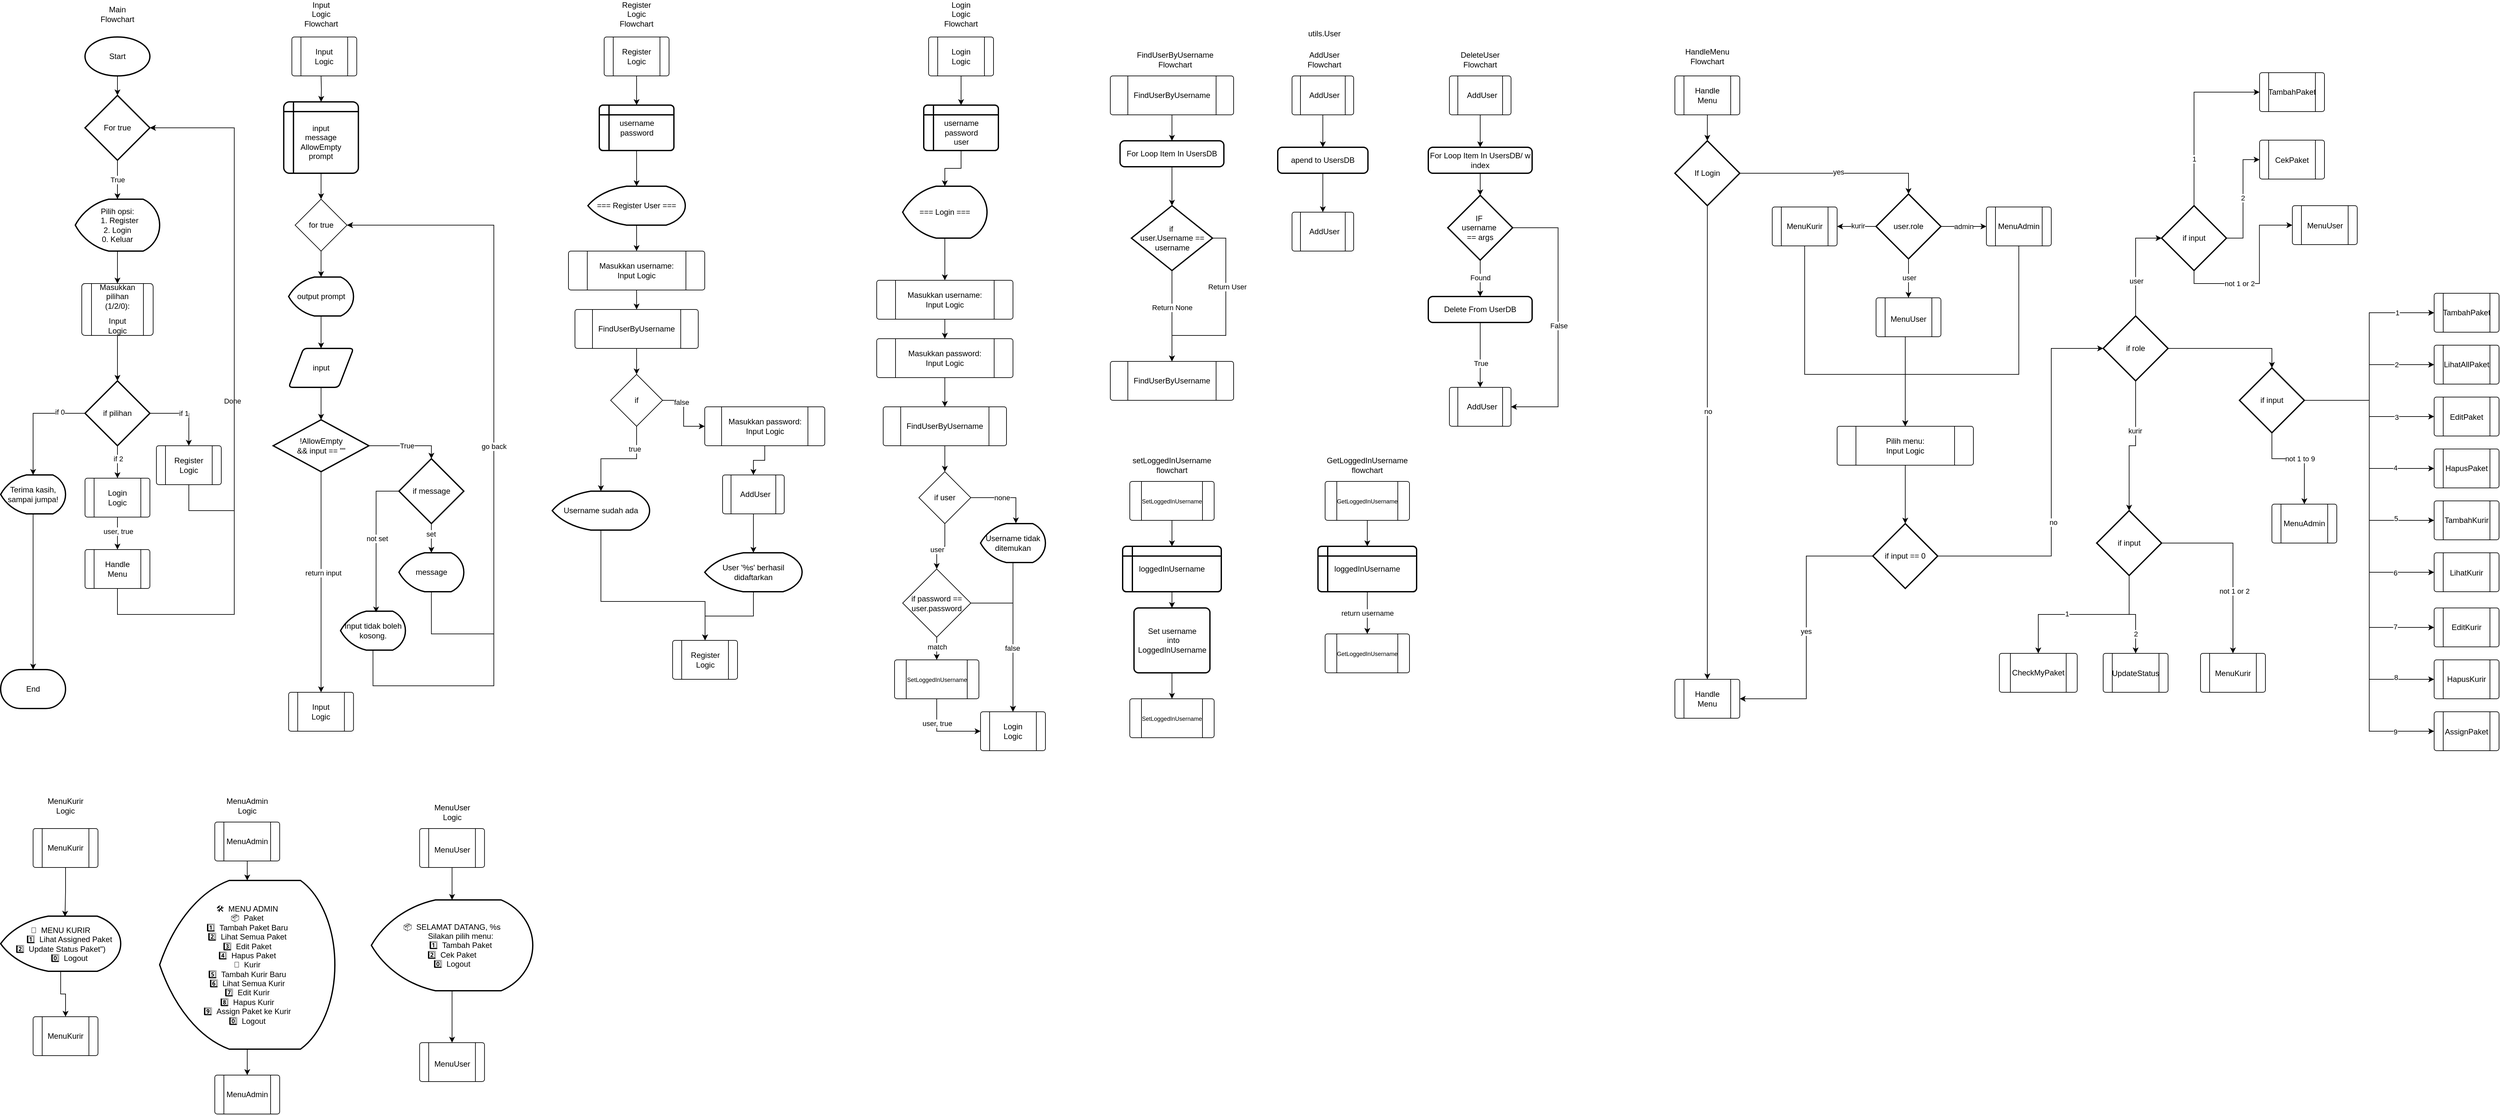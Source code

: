 <mxfile version="27.1.1">
  <diagram name="Page-1" id="32d2Zk5MVv65oNQ7Rb09">
    <mxGraphModel dx="1084" dy="656" grid="1" gridSize="10" guides="1" tooltips="1" connect="1" arrows="1" fold="1" page="1" pageScale="1" pageWidth="827" pageHeight="1169" math="0" shadow="0">
      <root>
        <mxCell id="0" />
        <mxCell id="1" parent="0" />
        <mxCell id="lCpcC6EXvAtzIv-ZnMlg-191" style="edgeStyle=orthogonalEdgeStyle;rounded=0;orthogonalLoop=1;jettySize=auto;html=1;entryX=0.5;entryY=0;entryDx=0;entryDy=0;" edge="1" parent="1" source="lCpcC6EXvAtzIv-ZnMlg-13" target="lCpcC6EXvAtzIv-ZnMlg-189">
          <mxGeometry relative="1" as="geometry" />
        </mxCell>
        <mxCell id="lCpcC6EXvAtzIv-ZnMlg-192" value="user, true" style="edgeLabel;html=1;align=center;verticalAlign=middle;resizable=0;points=[];" vertex="1" connectable="0" parent="lCpcC6EXvAtzIv-ZnMlg-191">
          <mxGeometry x="-0.133" y="1" relative="1" as="geometry">
            <mxPoint as="offset" />
          </mxGeometry>
        </mxCell>
        <mxCell id="lCpcC6EXvAtzIv-ZnMlg-13" value="" style="verticalLabelPosition=bottom;verticalAlign=top;html=1;shape=process;whiteSpace=wrap;rounded=1;size=0.14;arcSize=6;" vertex="1" parent="1">
          <mxGeometry x="160" y="740" width="100" height="60" as="geometry" />
        </mxCell>
        <mxCell id="lCpcC6EXvAtzIv-ZnMlg-12" value="" style="verticalLabelPosition=bottom;verticalAlign=top;html=1;shape=process;whiteSpace=wrap;rounded=1;size=0.14;arcSize=6;" vertex="1" parent="1">
          <mxGeometry x="270" y="690" width="100" height="60" as="geometry" />
        </mxCell>
        <mxCell id="MsV3GpRqJ0v0YOtoz0TT-17" style="edgeStyle=orthogonalEdgeStyle;rounded=0;orthogonalLoop=1;jettySize=auto;html=1;" parent="1" source="MsV3GpRqJ0v0YOtoz0TT-1" target="MsV3GpRqJ0v0YOtoz0TT-16" edge="1">
          <mxGeometry relative="1" as="geometry" />
        </mxCell>
        <mxCell id="MsV3GpRqJ0v0YOtoz0TT-1" value="Start" style="strokeWidth=2;html=1;shape=mxgraph.flowchart.start_1;whiteSpace=wrap;" parent="1" vertex="1">
          <mxGeometry x="160" y="60" width="100" height="60" as="geometry" />
        </mxCell>
        <mxCell id="MsV3GpRqJ0v0YOtoz0TT-2" value="Main Flowchart" style="text;strokeColor=none;align=center;fillColor=none;html=1;verticalAlign=middle;whiteSpace=wrap;rounded=0;" parent="1" vertex="1">
          <mxGeometry x="180" y="10" width="60" height="30" as="geometry" />
        </mxCell>
        <mxCell id="MsV3GpRqJ0v0YOtoz0TT-8" style="edgeStyle=orthogonalEdgeStyle;rounded=0;orthogonalLoop=1;jettySize=auto;html=1;exitX=0.5;exitY=1;exitDx=0;exitDy=0;exitPerimeter=0;entryX=0.5;entryY=0;entryDx=0;entryDy=0;" parent="1" source="MsV3GpRqJ0v0YOtoz0TT-3" target="lCpcC6EXvAtzIv-ZnMlg-7" edge="1">
          <mxGeometry relative="1" as="geometry">
            <mxPoint x="210" y="430" as="targetPoint" />
          </mxGeometry>
        </mxCell>
        <mxCell id="MsV3GpRqJ0v0YOtoz0TT-3" value="&lt;div&gt;Pilih opsi:&lt;/div&gt;&lt;div&gt;&amp;nbsp; 1. Register&lt;/div&gt;&lt;div&gt;2. Login&lt;/div&gt;&lt;div&gt;0. Keluar&lt;/div&gt;" style="strokeWidth=2;html=1;shape=mxgraph.flowchart.display;whiteSpace=wrap;align=center;" parent="1" vertex="1">
          <mxGeometry x="145" y="310" width="130" height="80" as="geometry" />
        </mxCell>
        <mxCell id="MsV3GpRqJ0v0YOtoz0TT-11" style="edgeStyle=orthogonalEdgeStyle;rounded=0;orthogonalLoop=1;jettySize=auto;html=1;exitX=0.5;exitY=1;exitDx=0;exitDy=0;" parent="1" source="lCpcC6EXvAtzIv-ZnMlg-7" target="MsV3GpRqJ0v0YOtoz0TT-10" edge="1">
          <mxGeometry relative="1" as="geometry">
            <mxPoint x="210" y="520" as="sourcePoint" />
          </mxGeometry>
        </mxCell>
        <mxCell id="MsV3GpRqJ0v0YOtoz0TT-13" style="edgeStyle=orthogonalEdgeStyle;rounded=0;orthogonalLoop=1;jettySize=auto;html=1;exitX=0;exitY=0.5;exitDx=0;exitDy=0;exitPerimeter=0;" parent="1" source="MsV3GpRqJ0v0YOtoz0TT-10" edge="1">
          <mxGeometry relative="1" as="geometry">
            <Array as="points">
              <mxPoint x="320" y="640" />
            </Array>
            <mxPoint x="320" y="690" as="targetPoint" />
          </mxGeometry>
        </mxCell>
        <mxCell id="MsV3GpRqJ0v0YOtoz0TT-15" value="if 1" style="edgeLabel;html=1;align=center;verticalAlign=middle;resizable=0;points=[];" parent="MsV3GpRqJ0v0YOtoz0TT-13" vertex="1" connectable="0">
          <mxGeometry x="-0.4" y="3" relative="1" as="geometry">
            <mxPoint x="89" y="3" as="offset" />
          </mxGeometry>
        </mxCell>
        <mxCell id="MsV3GpRqJ0v0YOtoz0TT-20" style="edgeStyle=orthogonalEdgeStyle;rounded=0;orthogonalLoop=1;jettySize=auto;html=1;entryX=0.5;entryY=0;entryDx=0;entryDy=0;" parent="1" source="MsV3GpRqJ0v0YOtoz0TT-10" edge="1">
          <mxGeometry relative="1" as="geometry">
            <mxPoint x="210" y="740" as="targetPoint" />
          </mxGeometry>
        </mxCell>
        <mxCell id="MsV3GpRqJ0v0YOtoz0TT-21" value="if 2" style="edgeLabel;html=1;align=center;verticalAlign=middle;resizable=0;points=[];" parent="MsV3GpRqJ0v0YOtoz0TT-20" vertex="1" connectable="0">
          <mxGeometry x="0.28" y="-2" relative="1" as="geometry">
            <mxPoint x="2" y="-12" as="offset" />
          </mxGeometry>
        </mxCell>
        <mxCell id="MsV3GpRqJ0v0YOtoz0TT-10" value="if pilihan" style="strokeWidth=2;html=1;shape=mxgraph.flowchart.decision;whiteSpace=wrap;" parent="1" vertex="1">
          <mxGeometry x="160" y="590" width="100" height="100" as="geometry" />
        </mxCell>
        <mxCell id="MsV3GpRqJ0v0YOtoz0TT-16" value="For true" style="strokeWidth=2;html=1;shape=mxgraph.flowchart.decision;whiteSpace=wrap;" parent="1" vertex="1">
          <mxGeometry x="160" y="150" width="100" height="100" as="geometry" />
        </mxCell>
        <mxCell id="MsV3GpRqJ0v0YOtoz0TT-18" value="True" style="edgeStyle=orthogonalEdgeStyle;rounded=0;orthogonalLoop=1;jettySize=auto;html=1;entryX=0.5;entryY=0;entryDx=0;entryDy=0;entryPerimeter=0;" parent="1" source="MsV3GpRqJ0v0YOtoz0TT-16" target="MsV3GpRqJ0v0YOtoz0TT-3" edge="1">
          <mxGeometry relative="1" as="geometry" />
        </mxCell>
        <mxCell id="MsV3GpRqJ0v0YOtoz0TT-22" value="Login Logic" style="text;strokeColor=none;align=center;fillColor=none;html=1;verticalAlign=middle;whiteSpace=wrap;rounded=0;" parent="1" vertex="1">
          <mxGeometry x="180" y="755" width="60" height="30" as="geometry" />
        </mxCell>
        <mxCell id="MsV3GpRqJ0v0YOtoz0TT-31" value="Terima kasih, sampai jumpa!" style="strokeWidth=2;html=1;shape=mxgraph.flowchart.display;whiteSpace=wrap;" parent="1" vertex="1">
          <mxGeometry x="30" y="735" width="100" height="60" as="geometry" />
        </mxCell>
        <mxCell id="MsV3GpRqJ0v0YOtoz0TT-32" style="edgeStyle=orthogonalEdgeStyle;rounded=0;orthogonalLoop=1;jettySize=auto;html=1;entryX=0.5;entryY=0;entryDx=0;entryDy=0;entryPerimeter=0;" parent="1" source="MsV3GpRqJ0v0YOtoz0TT-10" target="MsV3GpRqJ0v0YOtoz0TT-31" edge="1">
          <mxGeometry relative="1" as="geometry" />
        </mxCell>
        <mxCell id="MsV3GpRqJ0v0YOtoz0TT-33" value="if 0" style="edgeLabel;html=1;align=center;verticalAlign=middle;resizable=0;points=[];" parent="MsV3GpRqJ0v0YOtoz0TT-32" vertex="1" connectable="0">
          <mxGeometry x="-0.556" y="-2" relative="1" as="geometry">
            <mxPoint as="offset" />
          </mxGeometry>
        </mxCell>
        <mxCell id="MsV3GpRqJ0v0YOtoz0TT-35" value="End" style="strokeWidth=2;html=1;shape=mxgraph.flowchart.terminator;whiteSpace=wrap;" parent="1" vertex="1">
          <mxGeometry x="30" y="1035" width="100" height="60" as="geometry" />
        </mxCell>
        <mxCell id="MsV3GpRqJ0v0YOtoz0TT-36" style="edgeStyle=orthogonalEdgeStyle;rounded=0;orthogonalLoop=1;jettySize=auto;html=1;entryX=0.5;entryY=0;entryDx=0;entryDy=0;entryPerimeter=0;" parent="1" source="MsV3GpRqJ0v0YOtoz0TT-31" target="MsV3GpRqJ0v0YOtoz0TT-35" edge="1">
          <mxGeometry relative="1" as="geometry">
            <Array as="points" />
          </mxGeometry>
        </mxCell>
        <mxCell id="MsV3GpRqJ0v0YOtoz0TT-37" style="edgeStyle=orthogonalEdgeStyle;rounded=0;orthogonalLoop=1;jettySize=auto;html=1;entryX=1;entryY=0.5;entryDx=0;entryDy=0;entryPerimeter=0;exitX=0.5;exitY=1;exitDx=0;exitDy=0;" parent="1" source="lCpcC6EXvAtzIv-ZnMlg-189" target="MsV3GpRqJ0v0YOtoz0TT-16" edge="1">
          <mxGeometry relative="1" as="geometry">
            <Array as="points">
              <mxPoint x="210" y="950" />
              <mxPoint x="390" y="950" />
              <mxPoint x="390" y="200" />
            </Array>
            <mxPoint x="210" y="890" as="sourcePoint" />
            <mxPoint x="260" y="265" as="targetPoint" />
          </mxGeometry>
        </mxCell>
        <mxCell id="MsV3GpRqJ0v0YOtoz0TT-39" value="Done" style="edgeLabel;html=1;align=center;verticalAlign=middle;resizable=0;points=[];" parent="MsV3GpRqJ0v0YOtoz0TT-37" vertex="1" connectable="0">
          <mxGeometry x="-0.001" y="3" relative="1" as="geometry">
            <mxPoint as="offset" />
          </mxGeometry>
        </mxCell>
        <mxCell id="lCpcC6EXvAtzIv-ZnMlg-1" value="Input Logic Flowchart" style="text;strokeColor=none;align=center;fillColor=none;html=1;verticalAlign=middle;whiteSpace=wrap;rounded=0;" vertex="1" parent="1">
          <mxGeometry x="493.75" y="10" width="60" height="30" as="geometry" />
        </mxCell>
        <mxCell id="lCpcC6EXvAtzIv-ZnMlg-4" style="edgeStyle=orthogonalEdgeStyle;rounded=0;orthogonalLoop=1;jettySize=auto;html=1;entryX=0.5;entryY=0;entryDx=0;entryDy=0;" edge="1" parent="1" target="lCpcC6EXvAtzIv-ZnMlg-136">
          <mxGeometry relative="1" as="geometry">
            <mxPoint x="523.75" y="120" as="sourcePoint" />
            <mxPoint x="600" y="180" as="targetPoint" />
          </mxGeometry>
        </mxCell>
        <mxCell id="lCpcC6EXvAtzIv-ZnMlg-3" value="for true" style="rhombus;whiteSpace=wrap;html=1;" vertex="1" parent="1">
          <mxGeometry x="483.75" y="310" width="80" height="80" as="geometry" />
        </mxCell>
        <mxCell id="lCpcC6EXvAtzIv-ZnMlg-22" style="edgeStyle=orthogonalEdgeStyle;rounded=0;orthogonalLoop=1;jettySize=auto;html=1;entryX=0.5;entryY=0;entryDx=0;entryDy=0;" edge="1" parent="1" source="lCpcC6EXvAtzIv-ZnMlg-5" target="lCpcC6EXvAtzIv-ZnMlg-21">
          <mxGeometry relative="1" as="geometry" />
        </mxCell>
        <mxCell id="lCpcC6EXvAtzIv-ZnMlg-5" value="output prompt" style="strokeWidth=2;html=1;shape=mxgraph.flowchart.display;whiteSpace=wrap;" vertex="1" parent="1">
          <mxGeometry x="473.75" y="430" width="100" height="60" as="geometry" />
        </mxCell>
        <mxCell id="lCpcC6EXvAtzIv-ZnMlg-6" style="edgeStyle=orthogonalEdgeStyle;rounded=0;orthogonalLoop=1;jettySize=auto;html=1;entryX=0.5;entryY=0;entryDx=0;entryDy=0;entryPerimeter=0;" edge="1" parent="1" source="lCpcC6EXvAtzIv-ZnMlg-3" target="lCpcC6EXvAtzIv-ZnMlg-5">
          <mxGeometry relative="1" as="geometry" />
        </mxCell>
        <mxCell id="lCpcC6EXvAtzIv-ZnMlg-11" value="" style="group" vertex="1" connectable="0" parent="1">
          <mxGeometry x="155" y="440" width="110" height="80" as="geometry" />
        </mxCell>
        <mxCell id="lCpcC6EXvAtzIv-ZnMlg-7" value="" style="verticalLabelPosition=bottom;verticalAlign=top;html=1;shape=process;whiteSpace=wrap;rounded=1;size=0.14;arcSize=6;" vertex="1" parent="lCpcC6EXvAtzIv-ZnMlg-11">
          <mxGeometry width="110" height="80" as="geometry" />
        </mxCell>
        <mxCell id="lCpcC6EXvAtzIv-ZnMlg-10" value="" style="group" vertex="1" connectable="0" parent="lCpcC6EXvAtzIv-ZnMlg-11">
          <mxGeometry x="30" y="10" width="50" height="60" as="geometry" />
        </mxCell>
        <mxCell id="MsV3GpRqJ0v0YOtoz0TT-9" value="Masukkan pilihan (1/2/0):" style="text;strokeColor=none;align=center;fillColor=none;html=1;verticalAlign=middle;whiteSpace=wrap;rounded=0;" parent="lCpcC6EXvAtzIv-ZnMlg-10" vertex="1">
          <mxGeometry width="50" height="20" as="geometry" />
        </mxCell>
        <mxCell id="MsV3GpRqJ0v0YOtoz0TT-28" value="Input Logic" style="text;strokeColor=none;align=center;fillColor=none;html=1;verticalAlign=middle;whiteSpace=wrap;rounded=0;" parent="lCpcC6EXvAtzIv-ZnMlg-10" vertex="1">
          <mxGeometry y="50" width="50" height="10" as="geometry" />
        </mxCell>
        <mxCell id="MsV3GpRqJ0v0YOtoz0TT-38" style="edgeStyle=orthogonalEdgeStyle;rounded=0;orthogonalLoop=1;jettySize=auto;html=1;" parent="1" edge="1">
          <mxGeometry relative="1" as="geometry">
            <mxPoint x="260" y="200" as="targetPoint" />
            <Array as="points">
              <mxPoint x="320" y="790" />
              <mxPoint x="390" y="790" />
              <mxPoint x="390" y="200" />
            </Array>
            <mxPoint x="320" y="750" as="sourcePoint" />
          </mxGeometry>
        </mxCell>
        <mxCell id="MsV3GpRqJ0v0YOtoz0TT-14" value="Register Logic" style="text;strokeColor=none;align=center;fillColor=none;html=1;verticalAlign=middle;whiteSpace=wrap;rounded=0;movable=1;resizable=1;rotatable=1;deletable=1;editable=1;locked=0;connectable=1;" parent="1" vertex="1">
          <mxGeometry x="290" y="705" width="60" height="30" as="geometry" />
        </mxCell>
        <mxCell id="lCpcC6EXvAtzIv-ZnMlg-14" value="" style="group" vertex="1" connectable="0" parent="1">
          <mxGeometry x="478.75" y="60" width="100" height="60" as="geometry" />
        </mxCell>
        <mxCell id="lCpcC6EXvAtzIv-ZnMlg-15" value="" style="verticalLabelPosition=bottom;verticalAlign=top;html=1;shape=process;whiteSpace=wrap;rounded=1;size=0.14;arcSize=6;" vertex="1" parent="lCpcC6EXvAtzIv-ZnMlg-14">
          <mxGeometry width="100" height="60" as="geometry" />
        </mxCell>
        <mxCell id="lCpcC6EXvAtzIv-ZnMlg-16" value="" style="group" vertex="1" connectable="0" parent="lCpcC6EXvAtzIv-ZnMlg-14">
          <mxGeometry x="27.273" y="7.5" width="45.455" height="45" as="geometry" />
        </mxCell>
        <mxCell id="lCpcC6EXvAtzIv-ZnMlg-18" value="Input Logic" style="text;strokeColor=none;align=center;fillColor=none;html=1;verticalAlign=middle;whiteSpace=wrap;rounded=0;" vertex="1" parent="lCpcC6EXvAtzIv-ZnMlg-16">
          <mxGeometry y="18.75" width="45.455" height="7.5" as="geometry" />
        </mxCell>
        <mxCell id="lCpcC6EXvAtzIv-ZnMlg-21" value="input" style="shape=parallelogram;html=1;strokeWidth=2;perimeter=parallelogramPerimeter;whiteSpace=wrap;rounded=1;arcSize=12;size=0.23;" vertex="1" parent="1">
          <mxGeometry x="473.75" y="540" width="100" height="60" as="geometry" />
        </mxCell>
        <mxCell id="lCpcC6EXvAtzIv-ZnMlg-33" style="edgeStyle=orthogonalEdgeStyle;rounded=0;orthogonalLoop=1;jettySize=auto;html=1;entryX=0.5;entryY=0;entryDx=0;entryDy=0;exitX=0.5;exitY=1;exitDx=0;exitDy=0;exitPerimeter=0;" edge="1" parent="1" source="lCpcC6EXvAtzIv-ZnMlg-24" target="lCpcC6EXvAtzIv-ZnMlg-30">
          <mxGeometry relative="1" as="geometry">
            <mxPoint x="518.75" y="930" as="targetPoint" />
            <Array as="points">
              <mxPoint x="524" y="870" />
              <mxPoint x="524" y="870" />
            </Array>
          </mxGeometry>
        </mxCell>
        <mxCell id="lCpcC6EXvAtzIv-ZnMlg-135" value="return input" style="edgeLabel;html=1;align=center;verticalAlign=middle;resizable=0;points=[];" vertex="1" connectable="0" parent="lCpcC6EXvAtzIv-ZnMlg-33">
          <mxGeometry x="-0.086" y="3" relative="1" as="geometry">
            <mxPoint as="offset" />
          </mxGeometry>
        </mxCell>
        <mxCell id="lCpcC6EXvAtzIv-ZnMlg-24" value="!AllowEmpty&lt;div&gt;&amp;amp;&amp;amp; input == &quot;&quot;&lt;/div&gt;" style="strokeWidth=2;html=1;shape=mxgraph.flowchart.decision;whiteSpace=wrap;" vertex="1" parent="1">
          <mxGeometry x="450" y="650" width="147.5" height="80" as="geometry" />
        </mxCell>
        <mxCell id="lCpcC6EXvAtzIv-ZnMlg-25" style="edgeStyle=orthogonalEdgeStyle;rounded=0;orthogonalLoop=1;jettySize=auto;html=1;entryX=0.5;entryY=0;entryDx=0;entryDy=0;entryPerimeter=0;" edge="1" parent="1" source="lCpcC6EXvAtzIv-ZnMlg-21" target="lCpcC6EXvAtzIv-ZnMlg-24">
          <mxGeometry relative="1" as="geometry" />
        </mxCell>
        <mxCell id="lCpcC6EXvAtzIv-ZnMlg-35" style="edgeStyle=orthogonalEdgeStyle;rounded=0;orthogonalLoop=1;jettySize=auto;html=1;" edge="1" parent="1" source="lCpcC6EXvAtzIv-ZnMlg-26" target="lCpcC6EXvAtzIv-ZnMlg-34">
          <mxGeometry relative="1" as="geometry" />
        </mxCell>
        <mxCell id="lCpcC6EXvAtzIv-ZnMlg-36" value="set" style="edgeLabel;html=1;align=center;verticalAlign=middle;resizable=0;points=[];" vertex="1" connectable="0" parent="lCpcC6EXvAtzIv-ZnMlg-35">
          <mxGeometry x="-0.319" y="-1" relative="1" as="geometry">
            <mxPoint as="offset" />
          </mxGeometry>
        </mxCell>
        <mxCell id="lCpcC6EXvAtzIv-ZnMlg-26" value="if message" style="strokeWidth=2;html=1;shape=mxgraph.flowchart.decision;whiteSpace=wrap;" vertex="1" parent="1">
          <mxGeometry x="643.75" y="710" width="100" height="100" as="geometry" />
        </mxCell>
        <mxCell id="lCpcC6EXvAtzIv-ZnMlg-27" style="edgeStyle=orthogonalEdgeStyle;rounded=0;orthogonalLoop=1;jettySize=auto;html=1;entryX=0.5;entryY=0;entryDx=0;entryDy=0;entryPerimeter=0;" edge="1" parent="1" source="lCpcC6EXvAtzIv-ZnMlg-24" target="lCpcC6EXvAtzIv-ZnMlg-26">
          <mxGeometry relative="1" as="geometry" />
        </mxCell>
        <mxCell id="lCpcC6EXvAtzIv-ZnMlg-28" value="True" style="edgeLabel;html=1;align=center;verticalAlign=middle;resizable=0;points=[];" vertex="1" connectable="0" parent="lCpcC6EXvAtzIv-ZnMlg-27">
          <mxGeometry x="-0.0" relative="1" as="geometry">
            <mxPoint as="offset" />
          </mxGeometry>
        </mxCell>
        <mxCell id="lCpcC6EXvAtzIv-ZnMlg-29" value="" style="group" vertex="1" connectable="0" parent="1">
          <mxGeometry x="473.75" y="1040" width="100" height="60" as="geometry" />
        </mxCell>
        <mxCell id="lCpcC6EXvAtzIv-ZnMlg-30" value="" style="verticalLabelPosition=bottom;verticalAlign=top;html=1;shape=process;whiteSpace=wrap;rounded=1;size=0.14;arcSize=6;" vertex="1" parent="lCpcC6EXvAtzIv-ZnMlg-29">
          <mxGeometry y="30" width="100" height="60" as="geometry" />
        </mxCell>
        <mxCell id="lCpcC6EXvAtzIv-ZnMlg-31" value="" style="group" vertex="1" connectable="0" parent="lCpcC6EXvAtzIv-ZnMlg-29">
          <mxGeometry x="27.273" y="37.5" width="45.455" height="45" as="geometry" />
        </mxCell>
        <mxCell id="lCpcC6EXvAtzIv-ZnMlg-32" value="Input Logic" style="text;strokeColor=none;align=center;fillColor=none;html=1;verticalAlign=middle;whiteSpace=wrap;rounded=0;" vertex="1" parent="lCpcC6EXvAtzIv-ZnMlg-31">
          <mxGeometry y="18.75" width="45.455" height="7.5" as="geometry" />
        </mxCell>
        <mxCell id="lCpcC6EXvAtzIv-ZnMlg-42" style="edgeStyle=orthogonalEdgeStyle;rounded=0;orthogonalLoop=1;jettySize=auto;html=1;entryX=1;entryY=0.5;entryDx=0;entryDy=0;exitX=0.5;exitY=1;exitDx=0;exitDy=0;exitPerimeter=0;" edge="1" parent="1" source="lCpcC6EXvAtzIv-ZnMlg-34" target="lCpcC6EXvAtzIv-ZnMlg-3">
          <mxGeometry relative="1" as="geometry">
            <Array as="points">
              <mxPoint x="694" y="980" />
              <mxPoint x="790" y="980" />
              <mxPoint x="790" y="350" />
            </Array>
          </mxGeometry>
        </mxCell>
        <mxCell id="lCpcC6EXvAtzIv-ZnMlg-34" value="message" style="strokeWidth=2;html=1;shape=mxgraph.flowchart.display;whiteSpace=wrap;" vertex="1" parent="1">
          <mxGeometry x="643.75" y="855" width="100" height="60" as="geometry" />
        </mxCell>
        <mxCell id="lCpcC6EXvAtzIv-ZnMlg-41" style="edgeStyle=orthogonalEdgeStyle;rounded=0;orthogonalLoop=1;jettySize=auto;html=1;entryX=1;entryY=0.5;entryDx=0;entryDy=0;exitX=0.5;exitY=1;exitDx=0;exitDy=0;exitPerimeter=0;" edge="1" parent="1" source="lCpcC6EXvAtzIv-ZnMlg-37" target="lCpcC6EXvAtzIv-ZnMlg-3">
          <mxGeometry relative="1" as="geometry">
            <Array as="points">
              <mxPoint x="604" y="1060" />
              <mxPoint x="790" y="1060" />
              <mxPoint x="790" y="350" />
            </Array>
          </mxGeometry>
        </mxCell>
        <mxCell id="lCpcC6EXvAtzIv-ZnMlg-43" value="go back" style="edgeLabel;html=1;align=center;verticalAlign=middle;resizable=0;points=[];" vertex="1" connectable="0" parent="lCpcC6EXvAtzIv-ZnMlg-41">
          <mxGeometry x="0.036" relative="1" as="geometry">
            <mxPoint as="offset" />
          </mxGeometry>
        </mxCell>
        <mxCell id="lCpcC6EXvAtzIv-ZnMlg-37" value="Input tidak boleh kosong." style="strokeWidth=2;html=1;shape=mxgraph.flowchart.display;whiteSpace=wrap;" vertex="1" parent="1">
          <mxGeometry x="553.75" y="945" width="100" height="60" as="geometry" />
        </mxCell>
        <mxCell id="lCpcC6EXvAtzIv-ZnMlg-39" style="edgeStyle=orthogonalEdgeStyle;rounded=0;orthogonalLoop=1;jettySize=auto;html=1;entryX=0.548;entryY=0.032;entryDx=0;entryDy=0;entryPerimeter=0;" edge="1" parent="1" source="lCpcC6EXvAtzIv-ZnMlg-26" target="lCpcC6EXvAtzIv-ZnMlg-37">
          <mxGeometry relative="1" as="geometry">
            <Array as="points">
              <mxPoint x="608.75" y="760" />
            </Array>
          </mxGeometry>
        </mxCell>
        <mxCell id="lCpcC6EXvAtzIv-ZnMlg-40" value="not set" style="edgeLabel;html=1;align=center;verticalAlign=middle;resizable=0;points=[];" vertex="1" connectable="0" parent="lCpcC6EXvAtzIv-ZnMlg-39">
          <mxGeometry x="-0.027" y="1" relative="1" as="geometry">
            <mxPoint as="offset" />
          </mxGeometry>
        </mxCell>
        <mxCell id="lCpcC6EXvAtzIv-ZnMlg-46" value="" style="group" vertex="1" connectable="0" parent="1">
          <mxGeometry x="960" y="60" width="100" height="60" as="geometry" />
        </mxCell>
        <mxCell id="lCpcC6EXvAtzIv-ZnMlg-44" value="" style="verticalLabelPosition=bottom;verticalAlign=top;html=1;shape=process;whiteSpace=wrap;rounded=1;size=0.14;arcSize=6;" vertex="1" parent="lCpcC6EXvAtzIv-ZnMlg-46">
          <mxGeometry width="100" height="60" as="geometry" />
        </mxCell>
        <mxCell id="lCpcC6EXvAtzIv-ZnMlg-45" value="Register Logic" style="text;strokeColor=none;align=center;fillColor=none;html=1;verticalAlign=middle;whiteSpace=wrap;rounded=0;movable=1;resizable=1;rotatable=1;deletable=1;editable=1;locked=0;connectable=1;" vertex="1" parent="lCpcC6EXvAtzIv-ZnMlg-46">
          <mxGeometry x="20" y="15" width="60" height="30" as="geometry" />
        </mxCell>
        <mxCell id="lCpcC6EXvAtzIv-ZnMlg-47" value="Register Logic Flowchart" style="text;strokeColor=none;align=center;fillColor=none;html=1;verticalAlign=middle;whiteSpace=wrap;rounded=0;" vertex="1" parent="1">
          <mxGeometry x="980" y="10" width="60" height="30" as="geometry" />
        </mxCell>
        <mxCell id="lCpcC6EXvAtzIv-ZnMlg-60" style="edgeStyle=orthogonalEdgeStyle;rounded=0;orthogonalLoop=1;jettySize=auto;html=1;entryX=0.5;entryY=0;entryDx=0;entryDy=0;" edge="1" parent="1" source="lCpcC6EXvAtzIv-ZnMlg-49" target="lCpcC6EXvAtzIv-ZnMlg-54">
          <mxGeometry relative="1" as="geometry" />
        </mxCell>
        <mxCell id="lCpcC6EXvAtzIv-ZnMlg-49" value="=== Register User ===" style="strokeWidth=2;html=1;shape=mxgraph.flowchart.display;whiteSpace=wrap;" vertex="1" parent="1">
          <mxGeometry x="935" y="290" width="150" height="60" as="geometry" />
        </mxCell>
        <mxCell id="lCpcC6EXvAtzIv-ZnMlg-52" style="edgeStyle=orthogonalEdgeStyle;rounded=0;orthogonalLoop=1;jettySize=auto;html=1;entryX=0.5;entryY=0;entryDx=0;entryDy=0;" edge="1" parent="1" source="lCpcC6EXvAtzIv-ZnMlg-44" target="lCpcC6EXvAtzIv-ZnMlg-138">
          <mxGeometry relative="1" as="geometry" />
        </mxCell>
        <mxCell id="lCpcC6EXvAtzIv-ZnMlg-53" value="" style="group" vertex="1" connectable="0" parent="1">
          <mxGeometry x="905" y="390" width="210" height="60" as="geometry" />
        </mxCell>
        <mxCell id="lCpcC6EXvAtzIv-ZnMlg-54" value="" style="verticalLabelPosition=bottom;verticalAlign=top;html=1;shape=process;whiteSpace=wrap;rounded=1;size=0.14;arcSize=6;" vertex="1" parent="lCpcC6EXvAtzIv-ZnMlg-53">
          <mxGeometry width="210.0" height="60" as="geometry" />
        </mxCell>
        <mxCell id="lCpcC6EXvAtzIv-ZnMlg-55" value="" style="group" vertex="1" connectable="0" parent="lCpcC6EXvAtzIv-ZnMlg-53">
          <mxGeometry x="41.084" y="7.5" width="127.826" height="45" as="geometry" />
        </mxCell>
        <mxCell id="lCpcC6EXvAtzIv-ZnMlg-56" value="Masukkan username:&lt;div&gt;Input Logic&lt;/div&gt;" style="text;strokeColor=none;align=center;fillColor=none;html=1;verticalAlign=middle;whiteSpace=wrap;rounded=0;" vertex="1" parent="lCpcC6EXvAtzIv-ZnMlg-55">
          <mxGeometry y="18.75" width="127.826" height="7.5" as="geometry" />
        </mxCell>
        <mxCell id="lCpcC6EXvAtzIv-ZnMlg-67" style="edgeStyle=orthogonalEdgeStyle;rounded=0;orthogonalLoop=1;jettySize=auto;html=1;entryX=0.5;entryY=0;entryDx=0;entryDy=0;" edge="1" parent="1" source="lCpcC6EXvAtzIv-ZnMlg-63" target="lCpcC6EXvAtzIv-ZnMlg-66">
          <mxGeometry relative="1" as="geometry" />
        </mxCell>
        <mxCell id="lCpcC6EXvAtzIv-ZnMlg-63" value="" style="verticalLabelPosition=bottom;verticalAlign=top;html=1;shape=process;whiteSpace=wrap;rounded=1;size=0.14;arcSize=6;" vertex="1" parent="1">
          <mxGeometry x="915" y="480" width="190" height="60" as="geometry" />
        </mxCell>
        <mxCell id="lCpcC6EXvAtzIv-ZnMlg-64" value="FindUserByUsername" style="text;strokeColor=none;align=center;fillColor=none;html=1;verticalAlign=middle;whiteSpace=wrap;rounded=0;" vertex="1" parent="1">
          <mxGeometry x="980" y="495" width="60" height="30" as="geometry" />
        </mxCell>
        <mxCell id="lCpcC6EXvAtzIv-ZnMlg-65" style="edgeStyle=orthogonalEdgeStyle;rounded=0;orthogonalLoop=1;jettySize=auto;html=1;" edge="1" parent="1" source="lCpcC6EXvAtzIv-ZnMlg-54" target="lCpcC6EXvAtzIv-ZnMlg-63">
          <mxGeometry relative="1" as="geometry" />
        </mxCell>
        <mxCell id="lCpcC6EXvAtzIv-ZnMlg-74" style="edgeStyle=orthogonalEdgeStyle;rounded=0;orthogonalLoop=1;jettySize=auto;html=1;entryX=0;entryY=0.5;entryDx=0;entryDy=0;" edge="1" parent="1" source="lCpcC6EXvAtzIv-ZnMlg-66" target="lCpcC6EXvAtzIv-ZnMlg-71">
          <mxGeometry relative="1" as="geometry" />
        </mxCell>
        <mxCell id="lCpcC6EXvAtzIv-ZnMlg-151" value="false" style="edgeLabel;html=1;align=center;verticalAlign=middle;resizable=0;points=[];" vertex="1" connectable="0" parent="lCpcC6EXvAtzIv-ZnMlg-74">
          <mxGeometry x="-0.351" y="-4" relative="1" as="geometry">
            <mxPoint y="1" as="offset" />
          </mxGeometry>
        </mxCell>
        <mxCell id="lCpcC6EXvAtzIv-ZnMlg-66" value="if" style="rhombus;whiteSpace=wrap;html=1;" vertex="1" parent="1">
          <mxGeometry x="970" y="580" width="80" height="80" as="geometry" />
        </mxCell>
        <mxCell id="lCpcC6EXvAtzIv-ZnMlg-84" style="edgeStyle=orthogonalEdgeStyle;rounded=0;orthogonalLoop=1;jettySize=auto;html=1;entryX=0.5;entryY=0;entryDx=0;entryDy=0;exitX=0.5;exitY=1;exitDx=0;exitDy=0;exitPerimeter=0;" edge="1" parent="1" source="lCpcC6EXvAtzIv-ZnMlg-68" target="lCpcC6EXvAtzIv-ZnMlg-80">
          <mxGeometry relative="1" as="geometry">
            <mxPoint x="1110.0" y="860" as="targetPoint" />
            <Array as="points">
              <mxPoint x="955" y="930" />
              <mxPoint x="1116" y="930" />
            </Array>
          </mxGeometry>
        </mxCell>
        <mxCell id="lCpcC6EXvAtzIv-ZnMlg-68" value="Username sudah ada" style="strokeWidth=2;html=1;shape=mxgraph.flowchart.display;whiteSpace=wrap;" vertex="1" parent="1">
          <mxGeometry x="880" y="760" width="150" height="60" as="geometry" />
        </mxCell>
        <mxCell id="lCpcC6EXvAtzIv-ZnMlg-69" style="edgeStyle=orthogonalEdgeStyle;rounded=0;orthogonalLoop=1;jettySize=auto;html=1;entryX=0.5;entryY=0;entryDx=0;entryDy=0;entryPerimeter=0;" edge="1" parent="1" source="lCpcC6EXvAtzIv-ZnMlg-66" target="lCpcC6EXvAtzIv-ZnMlg-68">
          <mxGeometry relative="1" as="geometry" />
        </mxCell>
        <mxCell id="lCpcC6EXvAtzIv-ZnMlg-152" value="true" style="edgeLabel;html=1;align=center;verticalAlign=middle;resizable=0;points=[];" vertex="1" connectable="0" parent="lCpcC6EXvAtzIv-ZnMlg-69">
          <mxGeometry x="-0.554" y="-3" relative="1" as="geometry">
            <mxPoint as="offset" />
          </mxGeometry>
        </mxCell>
        <mxCell id="lCpcC6EXvAtzIv-ZnMlg-70" value="" style="group" vertex="1" connectable="0" parent="1">
          <mxGeometry x="1115" y="630" width="185" height="60" as="geometry" />
        </mxCell>
        <mxCell id="lCpcC6EXvAtzIv-ZnMlg-71" value="" style="verticalLabelPosition=bottom;verticalAlign=top;html=1;shape=process;whiteSpace=wrap;rounded=1;size=0.14;arcSize=6;" vertex="1" parent="lCpcC6EXvAtzIv-ZnMlg-70">
          <mxGeometry width="185.0" height="60" as="geometry" />
        </mxCell>
        <mxCell id="lCpcC6EXvAtzIv-ZnMlg-72" value="" style="group" vertex="1" connectable="0" parent="lCpcC6EXvAtzIv-ZnMlg-70">
          <mxGeometry x="36.193" y="7.5" width="130" height="45" as="geometry" />
        </mxCell>
        <mxCell id="lCpcC6EXvAtzIv-ZnMlg-73" value="Masukkan password:&lt;div&gt;Input Logic&lt;/div&gt;" style="text;strokeColor=none;align=center;fillColor=none;html=1;verticalAlign=middle;whiteSpace=wrap;rounded=0;" vertex="1" parent="lCpcC6EXvAtzIv-ZnMlg-72">
          <mxGeometry x="-8.69" y="18.75" width="130" height="7.5" as="geometry" />
        </mxCell>
        <mxCell id="lCpcC6EXvAtzIv-ZnMlg-76" style="edgeStyle=orthogonalEdgeStyle;rounded=0;orthogonalLoop=1;jettySize=auto;html=1;entryX=0.5;entryY=0;entryDx=0;entryDy=0;" edge="1" parent="1" source="lCpcC6EXvAtzIv-ZnMlg-71" target="lCpcC6EXvAtzIv-ZnMlg-110">
          <mxGeometry relative="1" as="geometry">
            <mxPoint x="1235" y="700" as="targetPoint" />
          </mxGeometry>
        </mxCell>
        <mxCell id="lCpcC6EXvAtzIv-ZnMlg-83" style="edgeStyle=orthogonalEdgeStyle;rounded=0;orthogonalLoop=1;jettySize=auto;html=1;entryX=0.5;entryY=0;entryDx=0;entryDy=0;" edge="1" parent="1" source="lCpcC6EXvAtzIv-ZnMlg-77" target="lCpcC6EXvAtzIv-ZnMlg-80">
          <mxGeometry relative="1" as="geometry" />
        </mxCell>
        <mxCell id="lCpcC6EXvAtzIv-ZnMlg-77" value="User &#39;%s&#39; berhasil didaftarkan" style="strokeWidth=2;html=1;shape=mxgraph.flowchart.display;whiteSpace=wrap;" vertex="1" parent="1">
          <mxGeometry x="1115" y="855" width="150" height="60" as="geometry" />
        </mxCell>
        <mxCell id="lCpcC6EXvAtzIv-ZnMlg-78" style="edgeStyle=orthogonalEdgeStyle;rounded=0;orthogonalLoop=1;jettySize=auto;html=1;entryX=0.5;entryY=0;entryDx=0;entryDy=0;entryPerimeter=0;exitX=0.5;exitY=1;exitDx=0;exitDy=0;" edge="1" parent="1" source="lCpcC6EXvAtzIv-ZnMlg-110" target="lCpcC6EXvAtzIv-ZnMlg-77">
          <mxGeometry relative="1" as="geometry">
            <mxPoint x="1235" y="760" as="sourcePoint" />
          </mxGeometry>
        </mxCell>
        <mxCell id="lCpcC6EXvAtzIv-ZnMlg-79" value="" style="group" vertex="1" connectable="0" parent="1">
          <mxGeometry x="1065.5" y="990" width="100" height="60" as="geometry" />
        </mxCell>
        <mxCell id="lCpcC6EXvAtzIv-ZnMlg-80" value="" style="verticalLabelPosition=bottom;verticalAlign=top;html=1;shape=process;whiteSpace=wrap;rounded=1;size=0.14;arcSize=6;" vertex="1" parent="lCpcC6EXvAtzIv-ZnMlg-79">
          <mxGeometry width="100" height="60" as="geometry" />
        </mxCell>
        <mxCell id="lCpcC6EXvAtzIv-ZnMlg-81" value="Register Logic" style="text;strokeColor=none;align=center;fillColor=none;html=1;verticalAlign=middle;whiteSpace=wrap;rounded=0;movable=1;resizable=1;rotatable=1;deletable=1;editable=1;locked=0;connectable=1;" vertex="1" parent="lCpcC6EXvAtzIv-ZnMlg-79">
          <mxGeometry x="20" y="15" width="60" height="30" as="geometry" />
        </mxCell>
        <mxCell id="lCpcC6EXvAtzIv-ZnMlg-85" value="FindUserByUsername&lt;div&gt;Flowchart&lt;/div&gt;" style="text;strokeColor=none;align=center;fillColor=none;html=1;verticalAlign=middle;whiteSpace=wrap;rounded=0;" vertex="1" parent="1">
          <mxGeometry x="1780" y="80" width="120" height="30" as="geometry" />
        </mxCell>
        <mxCell id="lCpcC6EXvAtzIv-ZnMlg-87" value="" style="group" vertex="1" connectable="0" parent="1">
          <mxGeometry x="1740" y="120" width="190" height="60" as="geometry" />
        </mxCell>
        <mxCell id="lCpcC6EXvAtzIv-ZnMlg-61" value="" style="verticalLabelPosition=bottom;verticalAlign=top;html=1;shape=process;whiteSpace=wrap;rounded=1;size=0.14;arcSize=6;" vertex="1" parent="lCpcC6EXvAtzIv-ZnMlg-87">
          <mxGeometry width="190" height="60" as="geometry" />
        </mxCell>
        <mxCell id="lCpcC6EXvAtzIv-ZnMlg-62" value="FindUserByUsername" style="text;strokeColor=none;align=center;fillColor=none;html=1;verticalAlign=middle;whiteSpace=wrap;rounded=0;" vertex="1" parent="lCpcC6EXvAtzIv-ZnMlg-87">
          <mxGeometry x="65" y="15" width="60" height="30" as="geometry" />
        </mxCell>
        <mxCell id="lCpcC6EXvAtzIv-ZnMlg-88" value="For Loop Item In UsersDB" style="rounded=1;whiteSpace=wrap;html=1;absoluteArcSize=1;arcSize=14;strokeWidth=2;" vertex="1" parent="1">
          <mxGeometry x="1755" y="220" width="160" height="40" as="geometry" />
        </mxCell>
        <mxCell id="lCpcC6EXvAtzIv-ZnMlg-89" style="edgeStyle=orthogonalEdgeStyle;rounded=0;orthogonalLoop=1;jettySize=auto;html=1;entryX=0.5;entryY=0;entryDx=0;entryDy=0;" edge="1" parent="1" source="lCpcC6EXvAtzIv-ZnMlg-61" target="lCpcC6EXvAtzIv-ZnMlg-88">
          <mxGeometry relative="1" as="geometry" />
        </mxCell>
        <mxCell id="lCpcC6EXvAtzIv-ZnMlg-97" style="edgeStyle=orthogonalEdgeStyle;rounded=0;orthogonalLoop=1;jettySize=auto;html=1;entryX=0.5;entryY=0;entryDx=0;entryDy=0;" edge="1" parent="1" source="lCpcC6EXvAtzIv-ZnMlg-90" target="lCpcC6EXvAtzIv-ZnMlg-94">
          <mxGeometry relative="1" as="geometry" />
        </mxCell>
        <mxCell id="lCpcC6EXvAtzIv-ZnMlg-98" value="Return None" style="edgeLabel;html=1;align=center;verticalAlign=middle;resizable=0;points=[];" vertex="1" connectable="0" parent="lCpcC6EXvAtzIv-ZnMlg-97">
          <mxGeometry x="-0.186" relative="1" as="geometry">
            <mxPoint as="offset" />
          </mxGeometry>
        </mxCell>
        <mxCell id="lCpcC6EXvAtzIv-ZnMlg-99" style="edgeStyle=orthogonalEdgeStyle;rounded=0;orthogonalLoop=1;jettySize=auto;html=1;exitX=1;exitY=0.5;exitDx=0;exitDy=0;exitPerimeter=0;entryX=0.5;entryY=0;entryDx=0;entryDy=0;" edge="1" parent="1" source="lCpcC6EXvAtzIv-ZnMlg-90" target="lCpcC6EXvAtzIv-ZnMlg-94">
          <mxGeometry relative="1" as="geometry">
            <Array as="points">
              <mxPoint x="1918" y="370" />
              <mxPoint x="1918" y="520" />
              <mxPoint x="1835" y="520" />
            </Array>
          </mxGeometry>
        </mxCell>
        <mxCell id="lCpcC6EXvAtzIv-ZnMlg-100" value="Return User" style="edgeLabel;html=1;align=center;verticalAlign=middle;resizable=0;points=[];" vertex="1" connectable="0" parent="lCpcC6EXvAtzIv-ZnMlg-99">
          <mxGeometry x="-0.213" relative="1" as="geometry">
            <mxPoint x="2" y="-20" as="offset" />
          </mxGeometry>
        </mxCell>
        <mxCell id="lCpcC6EXvAtzIv-ZnMlg-90" value="if&amp;nbsp;&lt;div&gt;user.Username == username&lt;/div&gt;" style="strokeWidth=2;html=1;shape=mxgraph.flowchart.decision;whiteSpace=wrap;" vertex="1" parent="1">
          <mxGeometry x="1772.5" y="320" width="125" height="100" as="geometry" />
        </mxCell>
        <mxCell id="lCpcC6EXvAtzIv-ZnMlg-92" style="edgeStyle=orthogonalEdgeStyle;rounded=0;orthogonalLoop=1;jettySize=auto;html=1;entryX=0.5;entryY=0;entryDx=0;entryDy=0;entryPerimeter=0;" edge="1" parent="1" source="lCpcC6EXvAtzIv-ZnMlg-88" target="lCpcC6EXvAtzIv-ZnMlg-90">
          <mxGeometry relative="1" as="geometry" />
        </mxCell>
        <mxCell id="lCpcC6EXvAtzIv-ZnMlg-93" value="" style="group" vertex="1" connectable="0" parent="1">
          <mxGeometry x="1740" y="560" width="190" height="60" as="geometry" />
        </mxCell>
        <mxCell id="lCpcC6EXvAtzIv-ZnMlg-94" value="" style="verticalLabelPosition=bottom;verticalAlign=top;html=1;shape=process;whiteSpace=wrap;rounded=1;size=0.14;arcSize=6;" vertex="1" parent="lCpcC6EXvAtzIv-ZnMlg-93">
          <mxGeometry width="190" height="60" as="geometry" />
        </mxCell>
        <mxCell id="lCpcC6EXvAtzIv-ZnMlg-95" value="FindUserByUsername" style="text;strokeColor=none;align=center;fillColor=none;html=1;verticalAlign=middle;whiteSpace=wrap;rounded=0;" vertex="1" parent="lCpcC6EXvAtzIv-ZnMlg-93">
          <mxGeometry x="65" y="15" width="60" height="30" as="geometry" />
        </mxCell>
        <mxCell id="lCpcC6EXvAtzIv-ZnMlg-101" value="utils.User" style="text;strokeColor=none;align=center;fillColor=none;html=1;verticalAlign=middle;whiteSpace=wrap;rounded=0;" vertex="1" parent="1">
          <mxGeometry x="2040" y="40" width="60" height="30" as="geometry" />
        </mxCell>
        <mxCell id="lCpcC6EXvAtzIv-ZnMlg-102" value="AddUser&lt;div&gt;Flowchart&lt;/div&gt;" style="text;strokeColor=none;align=center;fillColor=none;html=1;verticalAlign=middle;whiteSpace=wrap;rounded=0;" vertex="1" parent="1">
          <mxGeometry x="2010" y="80" width="120" height="30" as="geometry" />
        </mxCell>
        <mxCell id="lCpcC6EXvAtzIv-ZnMlg-106" style="edgeStyle=orthogonalEdgeStyle;rounded=0;orthogonalLoop=1;jettySize=auto;html=1;entryX=0.5;entryY=0;entryDx=0;entryDy=0;" edge="1" parent="1" source="lCpcC6EXvAtzIv-ZnMlg-103" target="lCpcC6EXvAtzIv-ZnMlg-105">
          <mxGeometry relative="1" as="geometry" />
        </mxCell>
        <mxCell id="lCpcC6EXvAtzIv-ZnMlg-103" value="" style="verticalLabelPosition=bottom;verticalAlign=top;html=1;shape=process;whiteSpace=wrap;rounded=1;size=0.14;arcSize=6;" vertex="1" parent="1">
          <mxGeometry x="2020" y="120" width="95" height="60" as="geometry" />
        </mxCell>
        <mxCell id="lCpcC6EXvAtzIv-ZnMlg-104" value="AddUser" style="text;strokeColor=none;align=center;fillColor=none;html=1;verticalAlign=middle;whiteSpace=wrap;rounded=0;" vertex="1" parent="1">
          <mxGeometry x="2040" y="135" width="60" height="30" as="geometry" />
        </mxCell>
        <mxCell id="lCpcC6EXvAtzIv-ZnMlg-109" style="edgeStyle=orthogonalEdgeStyle;rounded=0;orthogonalLoop=1;jettySize=auto;html=1;entryX=0.5;entryY=0;entryDx=0;entryDy=0;" edge="1" parent="1" source="lCpcC6EXvAtzIv-ZnMlg-105" target="lCpcC6EXvAtzIv-ZnMlg-107">
          <mxGeometry relative="1" as="geometry" />
        </mxCell>
        <mxCell id="lCpcC6EXvAtzIv-ZnMlg-105" value="apend to UsersDB" style="rounded=1;whiteSpace=wrap;html=1;absoluteArcSize=1;arcSize=14;strokeWidth=2;" vertex="1" parent="1">
          <mxGeometry x="1998" y="230" width="139" height="40" as="geometry" />
        </mxCell>
        <mxCell id="lCpcC6EXvAtzIv-ZnMlg-107" value="" style="verticalLabelPosition=bottom;verticalAlign=top;html=1;shape=process;whiteSpace=wrap;rounded=1;size=0.14;arcSize=6;" vertex="1" parent="1">
          <mxGeometry x="2020" y="330" width="95" height="60" as="geometry" />
        </mxCell>
        <mxCell id="lCpcC6EXvAtzIv-ZnMlg-108" value="AddUser" style="text;strokeColor=none;align=center;fillColor=none;html=1;verticalAlign=middle;whiteSpace=wrap;rounded=0;" vertex="1" parent="1">
          <mxGeometry x="2040" y="345" width="60" height="30" as="geometry" />
        </mxCell>
        <mxCell id="lCpcC6EXvAtzIv-ZnMlg-110" value="" style="verticalLabelPosition=bottom;verticalAlign=top;html=1;shape=process;whiteSpace=wrap;rounded=1;size=0.14;arcSize=6;" vertex="1" parent="1">
          <mxGeometry x="1142.5" y="735" width="95" height="60" as="geometry" />
        </mxCell>
        <mxCell id="lCpcC6EXvAtzIv-ZnMlg-111" value="AddUser" style="text;strokeColor=none;align=center;fillColor=none;html=1;verticalAlign=middle;whiteSpace=wrap;rounded=0;" vertex="1" parent="1">
          <mxGeometry x="1162.5" y="750" width="60" height="30" as="geometry" />
        </mxCell>
        <mxCell id="lCpcC6EXvAtzIv-ZnMlg-112" value="DeleteUser&lt;div&gt;Flowchart&lt;/div&gt;" style="text;strokeColor=none;align=center;fillColor=none;html=1;verticalAlign=middle;whiteSpace=wrap;rounded=0;" vertex="1" parent="1">
          <mxGeometry x="2250" y="80" width="120" height="30" as="geometry" />
        </mxCell>
        <mxCell id="lCpcC6EXvAtzIv-ZnMlg-114" value="For Loop Item In UsersDB/ w index" style="rounded=1;whiteSpace=wrap;html=1;absoluteArcSize=1;arcSize=14;strokeWidth=2;" vertex="1" parent="1">
          <mxGeometry x="2230" y="230" width="160" height="40" as="geometry" />
        </mxCell>
        <mxCell id="lCpcC6EXvAtzIv-ZnMlg-117" style="edgeStyle=orthogonalEdgeStyle;rounded=0;orthogonalLoop=1;jettySize=auto;html=1;entryX=0.5;entryY=0;entryDx=0;entryDy=0;" edge="1" parent="1" source="lCpcC6EXvAtzIv-ZnMlg-115" target="lCpcC6EXvAtzIv-ZnMlg-114">
          <mxGeometry relative="1" as="geometry" />
        </mxCell>
        <mxCell id="lCpcC6EXvAtzIv-ZnMlg-115" value="" style="verticalLabelPosition=bottom;verticalAlign=top;html=1;shape=process;whiteSpace=wrap;rounded=1;size=0.14;arcSize=6;" vertex="1" parent="1">
          <mxGeometry x="2262.5" y="120" width="95" height="60" as="geometry" />
        </mxCell>
        <mxCell id="lCpcC6EXvAtzIv-ZnMlg-116" value="AddUser" style="text;strokeColor=none;align=center;fillColor=none;html=1;verticalAlign=middle;whiteSpace=wrap;rounded=0;" vertex="1" parent="1">
          <mxGeometry x="2282.5" y="135" width="60" height="30" as="geometry" />
        </mxCell>
        <mxCell id="lCpcC6EXvAtzIv-ZnMlg-121" style="edgeStyle=orthogonalEdgeStyle;rounded=0;orthogonalLoop=1;jettySize=auto;html=1;entryX=0.5;entryY=0;entryDx=0;entryDy=0;" edge="1" parent="1" source="lCpcC6EXvAtzIv-ZnMlg-118" target="lCpcC6EXvAtzIv-ZnMlg-120">
          <mxGeometry relative="1" as="geometry" />
        </mxCell>
        <mxCell id="lCpcC6EXvAtzIv-ZnMlg-124" value="Found" style="edgeLabel;html=1;align=center;verticalAlign=middle;resizable=0;points=[];" vertex="1" connectable="0" parent="lCpcC6EXvAtzIv-ZnMlg-121">
          <mxGeometry x="-0.241" y="2" relative="1" as="geometry">
            <mxPoint x="-2" y="5" as="offset" />
          </mxGeometry>
        </mxCell>
        <mxCell id="lCpcC6EXvAtzIv-ZnMlg-125" style="edgeStyle=orthogonalEdgeStyle;rounded=0;orthogonalLoop=1;jettySize=auto;html=1;exitX=1;exitY=0.5;exitDx=0;exitDy=0;exitPerimeter=0;entryX=1;entryY=0.5;entryDx=0;entryDy=0;" edge="1" parent="1" source="lCpcC6EXvAtzIv-ZnMlg-118" target="lCpcC6EXvAtzIv-ZnMlg-122">
          <mxGeometry relative="1" as="geometry">
            <Array as="points">
              <mxPoint x="2430" y="354" />
              <mxPoint x="2430" y="630" />
            </Array>
          </mxGeometry>
        </mxCell>
        <mxCell id="lCpcC6EXvAtzIv-ZnMlg-126" value="False" style="edgeLabel;html=1;align=center;verticalAlign=middle;resizable=0;points=[];" vertex="1" connectable="0" parent="lCpcC6EXvAtzIv-ZnMlg-125">
          <mxGeometry x="0.057" y="1" relative="1" as="geometry">
            <mxPoint as="offset" />
          </mxGeometry>
        </mxCell>
        <mxCell id="lCpcC6EXvAtzIv-ZnMlg-118" value="IF&amp;nbsp;&lt;div&gt;username&amp;nbsp;&lt;/div&gt;&lt;div&gt;== args&lt;/div&gt;" style="strokeWidth=2;html=1;shape=mxgraph.flowchart.decision;whiteSpace=wrap;" vertex="1" parent="1">
          <mxGeometry x="2260" y="304" width="100" height="100" as="geometry" />
        </mxCell>
        <mxCell id="lCpcC6EXvAtzIv-ZnMlg-119" style="edgeStyle=orthogonalEdgeStyle;rounded=0;orthogonalLoop=1;jettySize=auto;html=1;entryX=0.5;entryY=0;entryDx=0;entryDy=0;entryPerimeter=0;" edge="1" parent="1" source="lCpcC6EXvAtzIv-ZnMlg-114" target="lCpcC6EXvAtzIv-ZnMlg-118">
          <mxGeometry relative="1" as="geometry" />
        </mxCell>
        <mxCell id="lCpcC6EXvAtzIv-ZnMlg-127" style="edgeStyle=orthogonalEdgeStyle;rounded=0;orthogonalLoop=1;jettySize=auto;html=1;entryX=0.5;entryY=0;entryDx=0;entryDy=0;" edge="1" parent="1" source="lCpcC6EXvAtzIv-ZnMlg-120" target="lCpcC6EXvAtzIv-ZnMlg-122">
          <mxGeometry relative="1" as="geometry" />
        </mxCell>
        <mxCell id="lCpcC6EXvAtzIv-ZnMlg-128" value="True" style="edgeLabel;html=1;align=center;verticalAlign=middle;resizable=0;points=[];" vertex="1" connectable="0" parent="lCpcC6EXvAtzIv-ZnMlg-127">
          <mxGeometry x="0.263" y="1" relative="1" as="geometry">
            <mxPoint as="offset" />
          </mxGeometry>
        </mxCell>
        <mxCell id="lCpcC6EXvAtzIv-ZnMlg-120" value="Delete From UserDB" style="rounded=1;whiteSpace=wrap;html=1;absoluteArcSize=1;arcSize=14;strokeWidth=2;" vertex="1" parent="1">
          <mxGeometry x="2230" y="460" width="160" height="40" as="geometry" />
        </mxCell>
        <mxCell id="lCpcC6EXvAtzIv-ZnMlg-122" value="" style="verticalLabelPosition=bottom;verticalAlign=top;html=1;shape=process;whiteSpace=wrap;rounded=1;size=0.14;arcSize=6;" vertex="1" parent="1">
          <mxGeometry x="2262.5" y="600" width="95" height="60" as="geometry" />
        </mxCell>
        <mxCell id="lCpcC6EXvAtzIv-ZnMlg-123" value="AddUser" style="text;strokeColor=none;align=center;fillColor=none;html=1;verticalAlign=middle;whiteSpace=wrap;rounded=0;" vertex="1" parent="1">
          <mxGeometry x="2282.5" y="615" width="60" height="30" as="geometry" />
        </mxCell>
        <mxCell id="lCpcC6EXvAtzIv-ZnMlg-133" style="edgeStyle=orthogonalEdgeStyle;rounded=0;orthogonalLoop=1;jettySize=auto;html=1;entryX=0.5;entryY=0;entryDx=0;entryDy=0;" edge="1" parent="1" source="lCpcC6EXvAtzIv-ZnMlg-129" target="lCpcC6EXvAtzIv-ZnMlg-134">
          <mxGeometry relative="1" as="geometry" />
        </mxCell>
        <mxCell id="lCpcC6EXvAtzIv-ZnMlg-129" value="" style="verticalLabelPosition=bottom;verticalAlign=top;html=1;shape=process;whiteSpace=wrap;rounded=1;size=0.14;arcSize=6;" vertex="1" parent="1">
          <mxGeometry x="1460" y="60" width="100" height="60" as="geometry" />
        </mxCell>
        <mxCell id="lCpcC6EXvAtzIv-ZnMlg-130" value="Login Logic" style="text;strokeColor=none;align=center;fillColor=none;html=1;verticalAlign=middle;whiteSpace=wrap;rounded=0;" vertex="1" parent="1">
          <mxGeometry x="1480" y="75" width="60" height="30" as="geometry" />
        </mxCell>
        <mxCell id="lCpcC6EXvAtzIv-ZnMlg-131" value="Login Logic Flowchart" style="text;strokeColor=none;align=center;fillColor=none;html=1;verticalAlign=middle;whiteSpace=wrap;rounded=0;" vertex="1" parent="1">
          <mxGeometry x="1480" y="10" width="60" height="30" as="geometry" />
        </mxCell>
        <mxCell id="lCpcC6EXvAtzIv-ZnMlg-150" style="edgeStyle=orthogonalEdgeStyle;rounded=0;orthogonalLoop=1;jettySize=auto;html=1;entryX=0.5;entryY=0;entryDx=0;entryDy=0;" edge="1" parent="1" source="lCpcC6EXvAtzIv-ZnMlg-132" target="lCpcC6EXvAtzIv-ZnMlg-141">
          <mxGeometry relative="1" as="geometry" />
        </mxCell>
        <mxCell id="lCpcC6EXvAtzIv-ZnMlg-132" value="=== Login ===" style="strokeWidth=2;html=1;shape=mxgraph.flowchart.display;whiteSpace=wrap;align=center;" vertex="1" parent="1">
          <mxGeometry x="1420" y="290" width="130" height="80" as="geometry" />
        </mxCell>
        <mxCell id="lCpcC6EXvAtzIv-ZnMlg-144" style="edgeStyle=orthogonalEdgeStyle;rounded=0;orthogonalLoop=1;jettySize=auto;html=1;entryX=0.5;entryY=0;entryDx=0;entryDy=0;entryPerimeter=0;" edge="1" parent="1" source="lCpcC6EXvAtzIv-ZnMlg-134" target="lCpcC6EXvAtzIv-ZnMlg-132">
          <mxGeometry relative="1" as="geometry">
            <mxPoint x="1500" y="280" as="targetPoint" />
          </mxGeometry>
        </mxCell>
        <mxCell id="lCpcC6EXvAtzIv-ZnMlg-134" value="&lt;div&gt;&lt;br&gt;&lt;/div&gt;username&lt;div&gt;password&lt;/div&gt;&lt;div&gt;user&lt;/div&gt;" style="shape=internalStorage;whiteSpace=wrap;html=1;dx=15;dy=15;rounded=1;arcSize=8;strokeWidth=2;" vertex="1" parent="1">
          <mxGeometry x="1452.5" y="165" width="115" height="70" as="geometry" />
        </mxCell>
        <mxCell id="lCpcC6EXvAtzIv-ZnMlg-137" style="edgeStyle=orthogonalEdgeStyle;rounded=0;orthogonalLoop=1;jettySize=auto;html=1;" edge="1" parent="1" source="lCpcC6EXvAtzIv-ZnMlg-136" target="lCpcC6EXvAtzIv-ZnMlg-3">
          <mxGeometry relative="1" as="geometry" />
        </mxCell>
        <mxCell id="lCpcC6EXvAtzIv-ZnMlg-136" value="&lt;div&gt;&lt;br&gt;&lt;/div&gt;&lt;div&gt;&lt;br&gt;&lt;/div&gt;input&lt;div&gt;message&lt;/div&gt;&lt;div&gt;AllowEmpty&lt;/div&gt;&lt;div&gt;prompt&lt;/div&gt;&lt;div&gt;&lt;br&gt;&lt;/div&gt;" style="shape=internalStorage;whiteSpace=wrap;html=1;dx=15;dy=15;rounded=1;arcSize=8;strokeWidth=2;" vertex="1" parent="1">
          <mxGeometry x="466.25" y="160" width="115" height="110" as="geometry" />
        </mxCell>
        <mxCell id="lCpcC6EXvAtzIv-ZnMlg-139" style="edgeStyle=orthogonalEdgeStyle;rounded=0;orthogonalLoop=1;jettySize=auto;html=1;" edge="1" parent="1" source="lCpcC6EXvAtzIv-ZnMlg-138" target="lCpcC6EXvAtzIv-ZnMlg-49">
          <mxGeometry relative="1" as="geometry" />
        </mxCell>
        <mxCell id="lCpcC6EXvAtzIv-ZnMlg-138" value="username&lt;div&gt;password&lt;/div&gt;" style="shape=internalStorage;whiteSpace=wrap;html=1;dx=15;dy=15;rounded=1;arcSize=8;strokeWidth=2;" vertex="1" parent="1">
          <mxGeometry x="952.5" y="165" width="115" height="70" as="geometry" />
        </mxCell>
        <mxCell id="lCpcC6EXvAtzIv-ZnMlg-140" value="" style="group" vertex="1" connectable="0" parent="1">
          <mxGeometry x="1380" y="435" width="210" height="60" as="geometry" />
        </mxCell>
        <mxCell id="lCpcC6EXvAtzIv-ZnMlg-141" value="" style="verticalLabelPosition=bottom;verticalAlign=top;html=1;shape=process;whiteSpace=wrap;rounded=1;size=0.14;arcSize=6;" vertex="1" parent="lCpcC6EXvAtzIv-ZnMlg-140">
          <mxGeometry width="210.0" height="60" as="geometry" />
        </mxCell>
        <mxCell id="lCpcC6EXvAtzIv-ZnMlg-142" value="" style="group" vertex="1" connectable="0" parent="lCpcC6EXvAtzIv-ZnMlg-140">
          <mxGeometry x="41.084" y="7.5" width="127.826" height="45" as="geometry" />
        </mxCell>
        <mxCell id="lCpcC6EXvAtzIv-ZnMlg-143" value="Masukkan username:&lt;div&gt;Input Logic&lt;/div&gt;" style="text;strokeColor=none;align=center;fillColor=none;html=1;verticalAlign=middle;whiteSpace=wrap;rounded=0;" vertex="1" parent="lCpcC6EXvAtzIv-ZnMlg-142">
          <mxGeometry y="18.75" width="127.826" height="7.5" as="geometry" />
        </mxCell>
        <mxCell id="lCpcC6EXvAtzIv-ZnMlg-145" value="" style="group" vertex="1" connectable="0" parent="1">
          <mxGeometry x="1380" y="525" width="210" height="60" as="geometry" />
        </mxCell>
        <mxCell id="lCpcC6EXvAtzIv-ZnMlg-146" value="" style="verticalLabelPosition=bottom;verticalAlign=top;html=1;shape=process;whiteSpace=wrap;rounded=1;size=0.14;arcSize=6;" vertex="1" parent="lCpcC6EXvAtzIv-ZnMlg-145">
          <mxGeometry width="210.0" height="60" as="geometry" />
        </mxCell>
        <mxCell id="lCpcC6EXvAtzIv-ZnMlg-147" value="" style="group" vertex="1" connectable="0" parent="lCpcC6EXvAtzIv-ZnMlg-145">
          <mxGeometry x="41.084" y="7.5" width="127.826" height="45" as="geometry" />
        </mxCell>
        <mxCell id="lCpcC6EXvAtzIv-ZnMlg-148" value="Masukkan password:&lt;div&gt;Input Logic&lt;/div&gt;" style="text;strokeColor=none;align=center;fillColor=none;html=1;verticalAlign=middle;whiteSpace=wrap;rounded=0;" vertex="1" parent="lCpcC6EXvAtzIv-ZnMlg-147">
          <mxGeometry y="18.75" width="127.826" height="7.5" as="geometry" />
        </mxCell>
        <mxCell id="lCpcC6EXvAtzIv-ZnMlg-149" style="edgeStyle=orthogonalEdgeStyle;rounded=0;orthogonalLoop=1;jettySize=auto;html=1;entryX=0.5;entryY=0;entryDx=0;entryDy=0;" edge="1" parent="1" source="lCpcC6EXvAtzIv-ZnMlg-141" target="lCpcC6EXvAtzIv-ZnMlg-146">
          <mxGeometry relative="1" as="geometry" />
        </mxCell>
        <mxCell id="lCpcC6EXvAtzIv-ZnMlg-155" style="edgeStyle=orthogonalEdgeStyle;rounded=0;orthogonalLoop=1;jettySize=auto;html=1;entryX=0.5;entryY=0;entryDx=0;entryDy=0;" edge="1" parent="1" source="lCpcC6EXvAtzIv-ZnMlg-156" target="lCpcC6EXvAtzIv-ZnMlg-159">
          <mxGeometry relative="1" as="geometry" />
        </mxCell>
        <mxCell id="lCpcC6EXvAtzIv-ZnMlg-156" value="" style="verticalLabelPosition=bottom;verticalAlign=top;html=1;shape=process;whiteSpace=wrap;rounded=1;size=0.14;arcSize=6;" vertex="1" parent="1">
          <mxGeometry x="1390" y="630" width="190" height="60" as="geometry" />
        </mxCell>
        <mxCell id="lCpcC6EXvAtzIv-ZnMlg-157" value="FindUserByUsername" style="text;strokeColor=none;align=center;fillColor=none;html=1;verticalAlign=middle;whiteSpace=wrap;rounded=0;" vertex="1" parent="1">
          <mxGeometry x="1455" y="645" width="60" height="30" as="geometry" />
        </mxCell>
        <mxCell id="lCpcC6EXvAtzIv-ZnMlg-165" style="edgeStyle=orthogonalEdgeStyle;rounded=0;orthogonalLoop=1;jettySize=auto;html=1;entryX=0.5;entryY=0;entryDx=0;entryDy=0;" edge="1" parent="1" source="lCpcC6EXvAtzIv-ZnMlg-159" target="lCpcC6EXvAtzIv-ZnMlg-164">
          <mxGeometry relative="1" as="geometry" />
        </mxCell>
        <mxCell id="lCpcC6EXvAtzIv-ZnMlg-166" value="user" style="edgeLabel;html=1;align=center;verticalAlign=middle;resizable=0;points=[];" vertex="1" connectable="0" parent="lCpcC6EXvAtzIv-ZnMlg-165">
          <mxGeometry x="0.261" relative="1" as="geometry">
            <mxPoint as="offset" />
          </mxGeometry>
        </mxCell>
        <mxCell id="lCpcC6EXvAtzIv-ZnMlg-159" value="if user" style="rhombus;whiteSpace=wrap;html=1;" vertex="1" parent="1">
          <mxGeometry x="1445" y="730" width="80" height="80" as="geometry" />
        </mxCell>
        <mxCell id="lCpcC6EXvAtzIv-ZnMlg-160" style="edgeStyle=orthogonalEdgeStyle;rounded=0;orthogonalLoop=1;jettySize=auto;html=1;" edge="1" parent="1" source="lCpcC6EXvAtzIv-ZnMlg-146" target="lCpcC6EXvAtzIv-ZnMlg-156">
          <mxGeometry relative="1" as="geometry" />
        </mxCell>
        <mxCell id="lCpcC6EXvAtzIv-ZnMlg-177" style="edgeStyle=orthogonalEdgeStyle;rounded=0;orthogonalLoop=1;jettySize=auto;html=1;" edge="1" parent="1" source="lCpcC6EXvAtzIv-ZnMlg-161">
          <mxGeometry relative="1" as="geometry">
            <mxPoint x="1590" y="1100" as="targetPoint" />
          </mxGeometry>
        </mxCell>
        <mxCell id="lCpcC6EXvAtzIv-ZnMlg-161" value="Username tidak ditemukan" style="strokeWidth=2;html=1;shape=mxgraph.flowchart.display;whiteSpace=wrap;" vertex="1" parent="1">
          <mxGeometry x="1540" y="810" width="100" height="60" as="geometry" />
        </mxCell>
        <mxCell id="lCpcC6EXvAtzIv-ZnMlg-162" style="edgeStyle=orthogonalEdgeStyle;rounded=0;orthogonalLoop=1;jettySize=auto;html=1;exitX=1;exitY=0.5;exitDx=0;exitDy=0;entryX=0.545;entryY=-0.008;entryDx=0;entryDy=0;entryPerimeter=0;" edge="1" parent="1" source="lCpcC6EXvAtzIv-ZnMlg-159" target="lCpcC6EXvAtzIv-ZnMlg-161">
          <mxGeometry relative="1" as="geometry" />
        </mxCell>
        <mxCell id="lCpcC6EXvAtzIv-ZnMlg-163" value="none" style="edgeLabel;html=1;align=center;verticalAlign=middle;resizable=0;points=[];" vertex="1" connectable="0" parent="lCpcC6EXvAtzIv-ZnMlg-162">
          <mxGeometry x="-0.129" y="1" relative="1" as="geometry">
            <mxPoint y="1" as="offset" />
          </mxGeometry>
        </mxCell>
        <mxCell id="lCpcC6EXvAtzIv-ZnMlg-170" style="edgeStyle=orthogonalEdgeStyle;rounded=0;orthogonalLoop=1;jettySize=auto;html=1;entryX=0.5;entryY=0;entryDx=0;entryDy=0;" edge="1" parent="1" source="lCpcC6EXvAtzIv-ZnMlg-164" target="lCpcC6EXvAtzIv-ZnMlg-167">
          <mxGeometry relative="1" as="geometry" />
        </mxCell>
        <mxCell id="lCpcC6EXvAtzIv-ZnMlg-171" value="match" style="edgeLabel;html=1;align=center;verticalAlign=middle;resizable=0;points=[];" vertex="1" connectable="0" parent="lCpcC6EXvAtzIv-ZnMlg-170">
          <mxGeometry x="-0.356" relative="1" as="geometry">
            <mxPoint as="offset" />
          </mxGeometry>
        </mxCell>
        <mxCell id="lCpcC6EXvAtzIv-ZnMlg-175" style="edgeStyle=orthogonalEdgeStyle;rounded=0;orthogonalLoop=1;jettySize=auto;html=1;exitX=1;exitY=0.5;exitDx=0;exitDy=0;entryX=0.5;entryY=0;entryDx=0;entryDy=0;" edge="1" parent="1" source="lCpcC6EXvAtzIv-ZnMlg-164" target="lCpcC6EXvAtzIv-ZnMlg-172">
          <mxGeometry relative="1" as="geometry" />
        </mxCell>
        <mxCell id="lCpcC6EXvAtzIv-ZnMlg-176" value="false" style="edgeLabel;html=1;align=center;verticalAlign=middle;resizable=0;points=[];" vertex="1" connectable="0" parent="lCpcC6EXvAtzIv-ZnMlg-175">
          <mxGeometry x="0.157" y="-1" relative="1" as="geometry">
            <mxPoint as="offset" />
          </mxGeometry>
        </mxCell>
        <mxCell id="lCpcC6EXvAtzIv-ZnMlg-164" value="if password ==&lt;div&gt;user.password&lt;/div&gt;" style="rhombus;whiteSpace=wrap;html=1;" vertex="1" parent="1">
          <mxGeometry x="1420" y="880" width="105" height="105" as="geometry" />
        </mxCell>
        <mxCell id="lCpcC6EXvAtzIv-ZnMlg-174" style="edgeStyle=orthogonalEdgeStyle;rounded=0;orthogonalLoop=1;jettySize=auto;html=1;entryX=0;entryY=0.5;entryDx=0;entryDy=0;exitX=0.5;exitY=1;exitDx=0;exitDy=0;" edge="1" parent="1" source="lCpcC6EXvAtzIv-ZnMlg-167" target="lCpcC6EXvAtzIv-ZnMlg-172">
          <mxGeometry relative="1" as="geometry">
            <Array as="points">
              <mxPoint x="1473" y="1130" />
            </Array>
          </mxGeometry>
        </mxCell>
        <mxCell id="lCpcC6EXvAtzIv-ZnMlg-178" value="user, true" style="edgeLabel;html=1;align=center;verticalAlign=middle;resizable=0;points=[];" vertex="1" connectable="0" parent="lCpcC6EXvAtzIv-ZnMlg-174">
          <mxGeometry x="-0.362" relative="1" as="geometry">
            <mxPoint as="offset" />
          </mxGeometry>
        </mxCell>
        <mxCell id="lCpcC6EXvAtzIv-ZnMlg-167" value="" style="verticalLabelPosition=bottom;verticalAlign=top;html=1;shape=process;whiteSpace=wrap;rounded=1;size=0.14;arcSize=6;" vertex="1" parent="1">
          <mxGeometry x="1407.5" y="1020" width="130" height="60" as="geometry" />
        </mxCell>
        <mxCell id="lCpcC6EXvAtzIv-ZnMlg-168" value="&lt;font style=&quot;font-size: 9px;&quot;&gt;SetLoggedInUsername&lt;/font&gt;" style="text;strokeColor=none;align=center;fillColor=none;html=1;verticalAlign=middle;whiteSpace=wrap;rounded=0;" vertex="1" parent="1">
          <mxGeometry x="1442.5" y="1035" width="60" height="30" as="geometry" />
        </mxCell>
        <mxCell id="lCpcC6EXvAtzIv-ZnMlg-172" value="" style="verticalLabelPosition=bottom;verticalAlign=top;html=1;shape=process;whiteSpace=wrap;rounded=1;size=0.14;arcSize=6;" vertex="1" parent="1">
          <mxGeometry x="1540" y="1100" width="100" height="60" as="geometry" />
        </mxCell>
        <mxCell id="lCpcC6EXvAtzIv-ZnMlg-173" value="Login Logic" style="text;strokeColor=none;align=center;fillColor=none;html=1;verticalAlign=middle;whiteSpace=wrap;rounded=0;" vertex="1" parent="1">
          <mxGeometry x="1560" y="1115" width="60" height="30" as="geometry" />
        </mxCell>
        <mxCell id="lCpcC6EXvAtzIv-ZnMlg-182" style="edgeStyle=orthogonalEdgeStyle;rounded=0;orthogonalLoop=1;jettySize=auto;html=1;entryX=0.5;entryY=0;entryDx=0;entryDy=0;" edge="1" parent="1" source="lCpcC6EXvAtzIv-ZnMlg-179" target="lCpcC6EXvAtzIv-ZnMlg-181">
          <mxGeometry relative="1" as="geometry" />
        </mxCell>
        <mxCell id="lCpcC6EXvAtzIv-ZnMlg-179" value="" style="verticalLabelPosition=bottom;verticalAlign=top;html=1;shape=process;whiteSpace=wrap;rounded=1;size=0.14;arcSize=6;" vertex="1" parent="1">
          <mxGeometry x="1770" y="745" width="130" height="60" as="geometry" />
        </mxCell>
        <mxCell id="lCpcC6EXvAtzIv-ZnMlg-180" value="&lt;font style=&quot;font-size: 9px;&quot;&gt;SetLoggedInUsername&lt;/font&gt;" style="text;strokeColor=none;align=center;fillColor=none;html=1;verticalAlign=middle;whiteSpace=wrap;rounded=0;" vertex="1" parent="1">
          <mxGeometry x="1805" y="760" width="60" height="30" as="geometry" />
        </mxCell>
        <mxCell id="lCpcC6EXvAtzIv-ZnMlg-184" style="edgeStyle=orthogonalEdgeStyle;rounded=0;orthogonalLoop=1;jettySize=auto;html=1;exitX=0.5;exitY=1;exitDx=0;exitDy=0;entryX=0.5;entryY=0;entryDx=0;entryDy=0;" edge="1" parent="1" source="lCpcC6EXvAtzIv-ZnMlg-181" target="lCpcC6EXvAtzIv-ZnMlg-183">
          <mxGeometry relative="1" as="geometry" />
        </mxCell>
        <mxCell id="lCpcC6EXvAtzIv-ZnMlg-181" value="loggedInUsername" style="shape=internalStorage;whiteSpace=wrap;html=1;dx=15;dy=15;rounded=1;arcSize=8;strokeWidth=2;" vertex="1" parent="1">
          <mxGeometry x="1759" y="845" width="152" height="70" as="geometry" />
        </mxCell>
        <mxCell id="lCpcC6EXvAtzIv-ZnMlg-187" style="edgeStyle=orthogonalEdgeStyle;rounded=0;orthogonalLoop=1;jettySize=auto;html=1;exitX=0.5;exitY=1;exitDx=0;exitDy=0;entryX=0.5;entryY=0;entryDx=0;entryDy=0;" edge="1" parent="1" source="lCpcC6EXvAtzIv-ZnMlg-183" target="lCpcC6EXvAtzIv-ZnMlg-185">
          <mxGeometry relative="1" as="geometry" />
        </mxCell>
        <mxCell id="lCpcC6EXvAtzIv-ZnMlg-183" value="Set username&lt;div&gt;&amp;nbsp;into LoggedInUsername&lt;/div&gt;" style="rounded=1;whiteSpace=wrap;html=1;absoluteArcSize=1;arcSize=14;strokeWidth=2;" vertex="1" parent="1">
          <mxGeometry x="1776.5" y="940" width="117" height="100" as="geometry" />
        </mxCell>
        <mxCell id="lCpcC6EXvAtzIv-ZnMlg-185" value="" style="verticalLabelPosition=bottom;verticalAlign=top;html=1;shape=process;whiteSpace=wrap;rounded=1;size=0.14;arcSize=6;" vertex="1" parent="1">
          <mxGeometry x="1770" y="1080" width="130" height="60" as="geometry" />
        </mxCell>
        <mxCell id="lCpcC6EXvAtzIv-ZnMlg-186" value="&lt;font style=&quot;font-size: 9px;&quot;&gt;SetLoggedInUsername&lt;/font&gt;" style="text;strokeColor=none;align=center;fillColor=none;html=1;verticalAlign=middle;whiteSpace=wrap;rounded=0;" vertex="1" parent="1">
          <mxGeometry x="1805" y="1095" width="60" height="30" as="geometry" />
        </mxCell>
        <mxCell id="lCpcC6EXvAtzIv-ZnMlg-189" value="" style="verticalLabelPosition=bottom;verticalAlign=top;html=1;shape=process;whiteSpace=wrap;rounded=1;size=0.14;arcSize=6;" vertex="1" parent="1">
          <mxGeometry x="160" y="850" width="100" height="60" as="geometry" />
        </mxCell>
        <mxCell id="lCpcC6EXvAtzIv-ZnMlg-190" value="Handle Menu" style="text;strokeColor=none;align=center;fillColor=none;html=1;verticalAlign=middle;whiteSpace=wrap;rounded=0;" vertex="1" parent="1">
          <mxGeometry x="180" y="865" width="60" height="30" as="geometry" />
        </mxCell>
        <mxCell id="lCpcC6EXvAtzIv-ZnMlg-193" value="" style="verticalLabelPosition=bottom;verticalAlign=top;html=1;shape=process;whiteSpace=wrap;rounded=1;size=0.14;arcSize=6;" vertex="1" parent="1">
          <mxGeometry x="2610" y="120" width="100" height="60" as="geometry" />
        </mxCell>
        <mxCell id="lCpcC6EXvAtzIv-ZnMlg-194" value="Handle Menu" style="text;strokeColor=none;align=center;fillColor=none;html=1;verticalAlign=middle;whiteSpace=wrap;rounded=0;" vertex="1" parent="1">
          <mxGeometry x="2630" y="135" width="60" height="30" as="geometry" />
        </mxCell>
        <mxCell id="lCpcC6EXvAtzIv-ZnMlg-195" value="setLoggedInUsername&lt;div&gt;flowchart&lt;/div&gt;" style="text;strokeColor=none;align=center;fillColor=none;html=1;verticalAlign=middle;whiteSpace=wrap;rounded=0;" vertex="1" parent="1">
          <mxGeometry x="1805" y="705" width="60" height="30" as="geometry" />
        </mxCell>
        <mxCell id="lCpcC6EXvAtzIv-ZnMlg-205" style="edgeStyle=orthogonalEdgeStyle;rounded=0;orthogonalLoop=1;jettySize=auto;html=1;entryX=0.5;entryY=0;entryDx=0;entryDy=0;" edge="1" parent="1" source="lCpcC6EXvAtzIv-ZnMlg-206" target="lCpcC6EXvAtzIv-ZnMlg-209">
          <mxGeometry relative="1" as="geometry" />
        </mxCell>
        <mxCell id="lCpcC6EXvAtzIv-ZnMlg-206" value="" style="verticalLabelPosition=bottom;verticalAlign=top;html=1;shape=process;whiteSpace=wrap;rounded=1;size=0.14;arcSize=6;" vertex="1" parent="1">
          <mxGeometry x="2071" y="745" width="130" height="60" as="geometry" />
        </mxCell>
        <mxCell id="lCpcC6EXvAtzIv-ZnMlg-207" value="&lt;font style=&quot;font-size: 9px;&quot;&gt;GetLoggedInUsername&lt;/font&gt;" style="text;strokeColor=none;align=center;fillColor=none;html=1;verticalAlign=middle;whiteSpace=wrap;rounded=0;" vertex="1" parent="1">
          <mxGeometry x="2106" y="760" width="60" height="30" as="geometry" />
        </mxCell>
        <mxCell id="lCpcC6EXvAtzIv-ZnMlg-208" value="return username" style="edgeStyle=orthogonalEdgeStyle;rounded=0;orthogonalLoop=1;jettySize=auto;html=1;exitX=0.5;exitY=1;exitDx=0;exitDy=0;entryX=0.5;entryY=0;entryDx=0;entryDy=0;" edge="1" parent="1" source="lCpcC6EXvAtzIv-ZnMlg-209" target="lCpcC6EXvAtzIv-ZnMlg-212">
          <mxGeometry relative="1" as="geometry">
            <mxPoint x="2136" y="940" as="targetPoint" />
          </mxGeometry>
        </mxCell>
        <mxCell id="lCpcC6EXvAtzIv-ZnMlg-209" value="loggedInUsername" style="shape=internalStorage;whiteSpace=wrap;html=1;dx=15;dy=15;rounded=1;arcSize=8;strokeWidth=2;" vertex="1" parent="1">
          <mxGeometry x="2060" y="845" width="152" height="70" as="geometry" />
        </mxCell>
        <mxCell id="lCpcC6EXvAtzIv-ZnMlg-212" value="" style="verticalLabelPosition=bottom;verticalAlign=top;html=1;shape=process;whiteSpace=wrap;rounded=1;size=0.14;arcSize=6;" vertex="1" parent="1">
          <mxGeometry x="2071" y="980" width="130" height="60" as="geometry" />
        </mxCell>
        <mxCell id="lCpcC6EXvAtzIv-ZnMlg-213" value="&lt;font style=&quot;font-size: 9px;&quot;&gt;GetLoggedInUsername&lt;/font&gt;" style="text;strokeColor=none;align=center;fillColor=none;html=1;verticalAlign=middle;whiteSpace=wrap;rounded=0;" vertex="1" parent="1">
          <mxGeometry x="2106" y="995" width="60" height="30" as="geometry" />
        </mxCell>
        <mxCell id="lCpcC6EXvAtzIv-ZnMlg-214" value="&lt;div&gt;GetLoggedInUsername&lt;/div&gt;&lt;div&gt;flowchart&lt;/div&gt;" style="text;strokeColor=none;align=center;fillColor=none;html=1;verticalAlign=middle;whiteSpace=wrap;rounded=0;" vertex="1" parent="1">
          <mxGeometry x="2106" y="705" width="60" height="30" as="geometry" />
        </mxCell>
        <mxCell id="lCpcC6EXvAtzIv-ZnMlg-215" value="&lt;div&gt;HandleMenu&lt;/div&gt;&lt;div&gt;Flowchart&lt;/div&gt;" style="text;strokeColor=none;align=center;fillColor=none;html=1;verticalAlign=middle;whiteSpace=wrap;rounded=0;" vertex="1" parent="1">
          <mxGeometry x="2600" y="75" width="120" height="30" as="geometry" />
        </mxCell>
        <mxCell id="lCpcC6EXvAtzIv-ZnMlg-241" style="edgeStyle=orthogonalEdgeStyle;rounded=0;orthogonalLoop=1;jettySize=auto;html=1;entryX=0.5;entryY=0;entryDx=0;entryDy=0;" edge="1" parent="1" source="lCpcC6EXvAtzIv-ZnMlg-216" target="lCpcC6EXvAtzIv-ZnMlg-239">
          <mxGeometry relative="1" as="geometry" />
        </mxCell>
        <mxCell id="lCpcC6EXvAtzIv-ZnMlg-242" value="no" style="edgeLabel;html=1;align=center;verticalAlign=middle;resizable=0;points=[];" vertex="1" connectable="0" parent="lCpcC6EXvAtzIv-ZnMlg-241">
          <mxGeometry x="-0.131" y="1" relative="1" as="geometry">
            <mxPoint as="offset" />
          </mxGeometry>
        </mxCell>
        <mxCell id="lCpcC6EXvAtzIv-ZnMlg-216" value="If Login" style="strokeWidth=2;html=1;shape=mxgraph.flowchart.decision;whiteSpace=wrap;" vertex="1" parent="1">
          <mxGeometry x="2610" y="220" width="100" height="100" as="geometry" />
        </mxCell>
        <mxCell id="lCpcC6EXvAtzIv-ZnMlg-217" style="edgeStyle=orthogonalEdgeStyle;rounded=0;orthogonalLoop=1;jettySize=auto;html=1;entryX=0.5;entryY=0;entryDx=0;entryDy=0;entryPerimeter=0;" edge="1" parent="1" source="lCpcC6EXvAtzIv-ZnMlg-193" target="lCpcC6EXvAtzIv-ZnMlg-216">
          <mxGeometry relative="1" as="geometry" />
        </mxCell>
        <mxCell id="lCpcC6EXvAtzIv-ZnMlg-224" style="edgeStyle=orthogonalEdgeStyle;rounded=0;orthogonalLoop=1;jettySize=auto;html=1;exitX=0;exitY=0.5;exitDx=0;exitDy=0;exitPerimeter=0;entryX=1;entryY=0.5;entryDx=0;entryDy=0;" edge="1" parent="1" source="lCpcC6EXvAtzIv-ZnMlg-218" target="lCpcC6EXvAtzIv-ZnMlg-223">
          <mxGeometry relative="1" as="geometry" />
        </mxCell>
        <mxCell id="lCpcC6EXvAtzIv-ZnMlg-227" value="kurir" style="edgeLabel;html=1;align=center;verticalAlign=middle;resizable=0;points=[];" vertex="1" connectable="0" parent="lCpcC6EXvAtzIv-ZnMlg-224">
          <mxGeometry x="-0.067" y="-1" relative="1" as="geometry">
            <mxPoint as="offset" />
          </mxGeometry>
        </mxCell>
        <mxCell id="lCpcC6EXvAtzIv-ZnMlg-225" value="admin" style="edgeStyle=orthogonalEdgeStyle;rounded=0;orthogonalLoop=1;jettySize=auto;html=1;exitX=1;exitY=0.5;exitDx=0;exitDy=0;exitPerimeter=0;" edge="1" parent="1" source="lCpcC6EXvAtzIv-ZnMlg-218" target="lCpcC6EXvAtzIv-ZnMlg-222">
          <mxGeometry relative="1" as="geometry" />
        </mxCell>
        <mxCell id="lCpcC6EXvAtzIv-ZnMlg-226" style="edgeStyle=orthogonalEdgeStyle;rounded=0;orthogonalLoop=1;jettySize=auto;html=1;exitX=0.5;exitY=1;exitDx=0;exitDy=0;exitPerimeter=0;entryX=0.5;entryY=0;entryDx=0;entryDy=0;" edge="1" parent="1" source="lCpcC6EXvAtzIv-ZnMlg-218" target="lCpcC6EXvAtzIv-ZnMlg-221">
          <mxGeometry relative="1" as="geometry" />
        </mxCell>
        <mxCell id="lCpcC6EXvAtzIv-ZnMlg-228" value="user" style="edgeLabel;html=1;align=center;verticalAlign=middle;resizable=0;points=[];" vertex="1" connectable="0" parent="lCpcC6EXvAtzIv-ZnMlg-226">
          <mxGeometry x="-0.05" y="1" relative="1" as="geometry">
            <mxPoint as="offset" />
          </mxGeometry>
        </mxCell>
        <mxCell id="lCpcC6EXvAtzIv-ZnMlg-218" value="user.role" style="strokeWidth=2;html=1;shape=mxgraph.flowchart.decision;whiteSpace=wrap;" vertex="1" parent="1">
          <mxGeometry x="2920" y="302" width="100" height="100" as="geometry" />
        </mxCell>
        <mxCell id="lCpcC6EXvAtzIv-ZnMlg-219" style="edgeStyle=orthogonalEdgeStyle;rounded=0;orthogonalLoop=1;jettySize=auto;html=1;exitX=1;exitY=0.5;exitDx=0;exitDy=0;exitPerimeter=0;entryX=0.5;entryY=0;entryDx=0;entryDy=0;entryPerimeter=0;" edge="1" parent="1" source="lCpcC6EXvAtzIv-ZnMlg-216" target="lCpcC6EXvAtzIv-ZnMlg-218">
          <mxGeometry relative="1" as="geometry" />
        </mxCell>
        <mxCell id="lCpcC6EXvAtzIv-ZnMlg-220" value="yes" style="edgeLabel;html=1;align=center;verticalAlign=middle;resizable=0;points=[];" vertex="1" connectable="0" parent="lCpcC6EXvAtzIv-ZnMlg-219">
          <mxGeometry x="0.037" y="2" relative="1" as="geometry">
            <mxPoint as="offset" />
          </mxGeometry>
        </mxCell>
        <mxCell id="lCpcC6EXvAtzIv-ZnMlg-237" style="edgeStyle=orthogonalEdgeStyle;rounded=0;orthogonalLoop=1;jettySize=auto;html=1;exitX=0.5;exitY=1;exitDx=0;exitDy=0;entryX=0.5;entryY=0;entryDx=0;entryDy=0;" edge="1" parent="1" source="lCpcC6EXvAtzIv-ZnMlg-221" target="lCpcC6EXvAtzIv-ZnMlg-233">
          <mxGeometry relative="1" as="geometry">
            <Array as="points">
              <mxPoint x="2965" y="522" />
            </Array>
          </mxGeometry>
        </mxCell>
        <mxCell id="lCpcC6EXvAtzIv-ZnMlg-221" value="" style="verticalLabelPosition=bottom;verticalAlign=top;html=1;shape=process;whiteSpace=wrap;rounded=1;size=0.14;arcSize=6;" vertex="1" parent="1">
          <mxGeometry x="2920" y="462" width="100" height="60" as="geometry" />
        </mxCell>
        <mxCell id="lCpcC6EXvAtzIv-ZnMlg-238" style="edgeStyle=orthogonalEdgeStyle;rounded=0;orthogonalLoop=1;jettySize=auto;html=1;exitX=0.5;exitY=1;exitDx=0;exitDy=0;entryX=0.5;entryY=0;entryDx=0;entryDy=0;" edge="1" parent="1" source="lCpcC6EXvAtzIv-ZnMlg-222" target="lCpcC6EXvAtzIv-ZnMlg-233">
          <mxGeometry relative="1" as="geometry">
            <Array as="points">
              <mxPoint x="3140" y="580" />
              <mxPoint x="2965" y="580" />
            </Array>
          </mxGeometry>
        </mxCell>
        <mxCell id="lCpcC6EXvAtzIv-ZnMlg-222" value="" style="verticalLabelPosition=bottom;verticalAlign=top;html=1;shape=process;whiteSpace=wrap;rounded=1;size=0.14;arcSize=6;" vertex="1" parent="1">
          <mxGeometry x="3090" y="322" width="100" height="60" as="geometry" />
        </mxCell>
        <mxCell id="lCpcC6EXvAtzIv-ZnMlg-236" style="edgeStyle=orthogonalEdgeStyle;rounded=0;orthogonalLoop=1;jettySize=auto;html=1;entryX=0.5;entryY=0;entryDx=0;entryDy=0;" edge="1" parent="1" source="lCpcC6EXvAtzIv-ZnMlg-223" target="lCpcC6EXvAtzIv-ZnMlg-233">
          <mxGeometry relative="1" as="geometry">
            <Array as="points">
              <mxPoint x="2810" y="580" />
              <mxPoint x="2965" y="580" />
            </Array>
          </mxGeometry>
        </mxCell>
        <mxCell id="lCpcC6EXvAtzIv-ZnMlg-223" value="" style="verticalLabelPosition=bottom;verticalAlign=top;html=1;shape=process;whiteSpace=wrap;rounded=1;size=0.14;arcSize=6;" vertex="1" parent="1">
          <mxGeometry x="2760" y="322" width="100" height="60" as="geometry" />
        </mxCell>
        <mxCell id="lCpcC6EXvAtzIv-ZnMlg-229" value="MenuUser" style="text;strokeColor=none;align=center;fillColor=none;html=1;verticalAlign=middle;whiteSpace=wrap;rounded=0;" vertex="1" parent="1">
          <mxGeometry x="2940" y="480" width="60" height="30" as="geometry" />
        </mxCell>
        <mxCell id="lCpcC6EXvAtzIv-ZnMlg-230" value="MenuAdmin" style="text;strokeColor=none;align=center;fillColor=none;html=1;verticalAlign=middle;whiteSpace=wrap;rounded=0;" vertex="1" parent="1">
          <mxGeometry x="3110" y="337" width="60" height="30" as="geometry" />
        </mxCell>
        <mxCell id="lCpcC6EXvAtzIv-ZnMlg-231" value="MenuKurir" style="text;strokeColor=none;align=center;fillColor=none;html=1;verticalAlign=middle;whiteSpace=wrap;rounded=0;" vertex="1" parent="1">
          <mxGeometry x="2780" y="337" width="60" height="30" as="geometry" />
        </mxCell>
        <mxCell id="lCpcC6EXvAtzIv-ZnMlg-232" value="" style="group" vertex="1" connectable="0" parent="1">
          <mxGeometry x="2860" y="660" width="210" height="60" as="geometry" />
        </mxCell>
        <mxCell id="lCpcC6EXvAtzIv-ZnMlg-233" value="" style="verticalLabelPosition=bottom;verticalAlign=top;html=1;shape=process;whiteSpace=wrap;rounded=1;size=0.14;arcSize=6;" vertex="1" parent="lCpcC6EXvAtzIv-ZnMlg-232">
          <mxGeometry width="210.0" height="60" as="geometry" />
        </mxCell>
        <mxCell id="lCpcC6EXvAtzIv-ZnMlg-234" value="" style="group" vertex="1" connectable="0" parent="lCpcC6EXvAtzIv-ZnMlg-232">
          <mxGeometry x="41.084" y="7.5" width="127.826" height="45" as="geometry" />
        </mxCell>
        <mxCell id="lCpcC6EXvAtzIv-ZnMlg-235" value="Pilih menu:&lt;div&gt;Input Logic&lt;/div&gt;" style="text;strokeColor=none;align=center;fillColor=none;html=1;verticalAlign=middle;whiteSpace=wrap;rounded=0;" vertex="1" parent="lCpcC6EXvAtzIv-ZnMlg-234">
          <mxGeometry y="18.75" width="127.826" height="7.5" as="geometry" />
        </mxCell>
        <mxCell id="lCpcC6EXvAtzIv-ZnMlg-239" value="" style="verticalLabelPosition=bottom;verticalAlign=top;html=1;shape=process;whiteSpace=wrap;rounded=1;size=0.14;arcSize=6;" vertex="1" parent="1">
          <mxGeometry x="2610" y="1050" width="100" height="60" as="geometry" />
        </mxCell>
        <mxCell id="lCpcC6EXvAtzIv-ZnMlg-240" value="Handle Menu" style="text;strokeColor=none;align=center;fillColor=none;html=1;verticalAlign=middle;whiteSpace=wrap;rounded=0;" vertex="1" parent="1">
          <mxGeometry x="2630" y="1065" width="60" height="30" as="geometry" />
        </mxCell>
        <mxCell id="lCpcC6EXvAtzIv-ZnMlg-245" style="edgeStyle=orthogonalEdgeStyle;rounded=0;orthogonalLoop=1;jettySize=auto;html=1;exitX=0;exitY=0.5;exitDx=0;exitDy=0;exitPerimeter=0;entryX=1;entryY=0.5;entryDx=0;entryDy=0;" edge="1" parent="1" source="lCpcC6EXvAtzIv-ZnMlg-243" target="lCpcC6EXvAtzIv-ZnMlg-239">
          <mxGeometry relative="1" as="geometry" />
        </mxCell>
        <mxCell id="lCpcC6EXvAtzIv-ZnMlg-246" value="yes" style="edgeLabel;html=1;align=center;verticalAlign=middle;resizable=0;points=[];" vertex="1" connectable="0" parent="lCpcC6EXvAtzIv-ZnMlg-245">
          <mxGeometry x="0.029" y="-1" relative="1" as="geometry">
            <mxPoint as="offset" />
          </mxGeometry>
        </mxCell>
        <mxCell id="lCpcC6EXvAtzIv-ZnMlg-248" style="edgeStyle=orthogonalEdgeStyle;rounded=0;orthogonalLoop=1;jettySize=auto;html=1;entryX=0;entryY=0.5;entryDx=0;entryDy=0;entryPerimeter=0;" edge="1" parent="1" source="lCpcC6EXvAtzIv-ZnMlg-243" target="lCpcC6EXvAtzIv-ZnMlg-247">
          <mxGeometry relative="1" as="geometry">
            <Array as="points">
              <mxPoint x="3190" y="860" />
              <mxPoint x="3190" y="540" />
            </Array>
          </mxGeometry>
        </mxCell>
        <mxCell id="lCpcC6EXvAtzIv-ZnMlg-249" value="no" style="edgeLabel;html=1;align=center;verticalAlign=middle;resizable=0;points=[];" vertex="1" connectable="0" parent="lCpcC6EXvAtzIv-ZnMlg-248">
          <mxGeometry x="-0.208" y="-3" relative="1" as="geometry">
            <mxPoint as="offset" />
          </mxGeometry>
        </mxCell>
        <mxCell id="lCpcC6EXvAtzIv-ZnMlg-243" value="if input == 0" style="strokeWidth=2;html=1;shape=mxgraph.flowchart.decision;whiteSpace=wrap;" vertex="1" parent="1">
          <mxGeometry x="2915" y="810" width="100" height="100" as="geometry" />
        </mxCell>
        <mxCell id="lCpcC6EXvAtzIv-ZnMlg-244" style="edgeStyle=orthogonalEdgeStyle;rounded=0;orthogonalLoop=1;jettySize=auto;html=1;entryX=0.5;entryY=0;entryDx=0;entryDy=0;entryPerimeter=0;" edge="1" parent="1" source="lCpcC6EXvAtzIv-ZnMlg-233" target="lCpcC6EXvAtzIv-ZnMlg-243">
          <mxGeometry relative="1" as="geometry" />
        </mxCell>
        <mxCell id="lCpcC6EXvAtzIv-ZnMlg-247" value="if role" style="strokeWidth=2;html=1;shape=mxgraph.flowchart.decision;whiteSpace=wrap;" vertex="1" parent="1">
          <mxGeometry x="3270" y="490" width="100" height="100" as="geometry" />
        </mxCell>
        <mxCell id="lCpcC6EXvAtzIv-ZnMlg-255" style="edgeStyle=orthogonalEdgeStyle;rounded=0;orthogonalLoop=1;jettySize=auto;html=1;exitX=0.5;exitY=0;exitDx=0;exitDy=0;exitPerimeter=0;entryX=0;entryY=0.5;entryDx=0;entryDy=0;" edge="1" parent="1" source="lCpcC6EXvAtzIv-ZnMlg-250" target="lCpcC6EXvAtzIv-ZnMlg-253">
          <mxGeometry relative="1" as="geometry" />
        </mxCell>
        <mxCell id="lCpcC6EXvAtzIv-ZnMlg-256" value="1" style="edgeLabel;html=1;align=center;verticalAlign=middle;resizable=0;points=[];" vertex="1" connectable="0" parent="lCpcC6EXvAtzIv-ZnMlg-255">
          <mxGeometry x="-0.478" relative="1" as="geometry">
            <mxPoint as="offset" />
          </mxGeometry>
        </mxCell>
        <mxCell id="lCpcC6EXvAtzIv-ZnMlg-259" style="edgeStyle=orthogonalEdgeStyle;rounded=0;orthogonalLoop=1;jettySize=auto;html=1;exitX=1;exitY=0.5;exitDx=0;exitDy=0;exitPerimeter=0;entryX=0;entryY=0.5;entryDx=0;entryDy=0;" edge="1" parent="1" source="lCpcC6EXvAtzIv-ZnMlg-250" target="lCpcC6EXvAtzIv-ZnMlg-257">
          <mxGeometry relative="1" as="geometry" />
        </mxCell>
        <mxCell id="lCpcC6EXvAtzIv-ZnMlg-262" value="2" style="edgeLabel;html=1;align=center;verticalAlign=middle;resizable=0;points=[];" vertex="1" connectable="0" parent="lCpcC6EXvAtzIv-ZnMlg-259">
          <mxGeometry x="0.018" y="1" relative="1" as="geometry">
            <mxPoint as="offset" />
          </mxGeometry>
        </mxCell>
        <mxCell id="lCpcC6EXvAtzIv-ZnMlg-263" style="edgeStyle=orthogonalEdgeStyle;rounded=0;orthogonalLoop=1;jettySize=auto;html=1;exitX=0.5;exitY=1;exitDx=0;exitDy=0;exitPerimeter=0;entryX=0;entryY=0.5;entryDx=0;entryDy=0;" edge="1" parent="1" source="lCpcC6EXvAtzIv-ZnMlg-250" target="lCpcC6EXvAtzIv-ZnMlg-260">
          <mxGeometry relative="1" as="geometry">
            <mxPoint x="3460.5" y="435.0" as="sourcePoint" />
          </mxGeometry>
        </mxCell>
        <mxCell id="lCpcC6EXvAtzIv-ZnMlg-264" value="not 1 or 2" style="edgeLabel;html=1;align=center;verticalAlign=middle;resizable=0;points=[];" vertex="1" connectable="0" parent="lCpcC6EXvAtzIv-ZnMlg-263">
          <mxGeometry x="-0.174" y="-1" relative="1" as="geometry">
            <mxPoint x="-18" y="-1" as="offset" />
          </mxGeometry>
        </mxCell>
        <mxCell id="lCpcC6EXvAtzIv-ZnMlg-250" value="if input" style="strokeWidth=2;html=1;shape=mxgraph.flowchart.decision;whiteSpace=wrap;" vertex="1" parent="1">
          <mxGeometry x="3360" y="320" width="100" height="100" as="geometry" />
        </mxCell>
        <mxCell id="lCpcC6EXvAtzIv-ZnMlg-251" style="edgeStyle=orthogonalEdgeStyle;rounded=0;orthogonalLoop=1;jettySize=auto;html=1;entryX=0;entryY=0.5;entryDx=0;entryDy=0;entryPerimeter=0;" edge="1" parent="1" source="lCpcC6EXvAtzIv-ZnMlg-247" target="lCpcC6EXvAtzIv-ZnMlg-250">
          <mxGeometry relative="1" as="geometry" />
        </mxCell>
        <mxCell id="lCpcC6EXvAtzIv-ZnMlg-252" value="user" style="edgeLabel;html=1;align=center;verticalAlign=middle;resizable=0;points=[];" vertex="1" connectable="0" parent="lCpcC6EXvAtzIv-ZnMlg-251">
          <mxGeometry x="-0.319" y="-1" relative="1" as="geometry">
            <mxPoint as="offset" />
          </mxGeometry>
        </mxCell>
        <mxCell id="lCpcC6EXvAtzIv-ZnMlg-253" value="" style="verticalLabelPosition=bottom;verticalAlign=top;html=1;shape=process;whiteSpace=wrap;rounded=1;size=0.14;arcSize=6;" vertex="1" parent="1">
          <mxGeometry x="3511" y="115" width="100" height="60" as="geometry" />
        </mxCell>
        <mxCell id="lCpcC6EXvAtzIv-ZnMlg-254" value="TambahPaket" style="text;strokeColor=none;align=center;fillColor=none;html=1;verticalAlign=middle;whiteSpace=wrap;rounded=0;" vertex="1" parent="1">
          <mxGeometry x="3531" y="130" width="60" height="30" as="geometry" />
        </mxCell>
        <mxCell id="lCpcC6EXvAtzIv-ZnMlg-257" value="" style="verticalLabelPosition=bottom;verticalAlign=top;html=1;shape=process;whiteSpace=wrap;rounded=1;size=0.14;arcSize=6;" vertex="1" parent="1">
          <mxGeometry x="3511" y="219" width="100" height="60" as="geometry" />
        </mxCell>
        <mxCell id="lCpcC6EXvAtzIv-ZnMlg-258" value="CekPaket" style="text;strokeColor=none;align=center;fillColor=none;html=1;verticalAlign=middle;whiteSpace=wrap;rounded=0;" vertex="1" parent="1">
          <mxGeometry x="3531" y="235" width="60" height="30" as="geometry" />
        </mxCell>
        <mxCell id="lCpcC6EXvAtzIv-ZnMlg-260" value="" style="verticalLabelPosition=bottom;verticalAlign=top;html=1;shape=process;whiteSpace=wrap;rounded=1;size=0.14;arcSize=6;" vertex="1" parent="1">
          <mxGeometry x="3561.5" y="320" width="100" height="60" as="geometry" />
        </mxCell>
        <mxCell id="lCpcC6EXvAtzIv-ZnMlg-261" value="MenuUser" style="text;strokeColor=none;align=center;fillColor=none;html=1;verticalAlign=middle;whiteSpace=wrap;rounded=0;" vertex="1" parent="1">
          <mxGeometry x="3581.5" y="336" width="60" height="30" as="geometry" />
        </mxCell>
        <mxCell id="lCpcC6EXvAtzIv-ZnMlg-265" style="edgeStyle=orthogonalEdgeStyle;rounded=0;orthogonalLoop=1;jettySize=auto;html=1;exitX=1;exitY=0.5;exitDx=0;exitDy=0;exitPerimeter=0;entryX=0;entryY=0.5;entryDx=0;entryDy=0;" edge="1" parent="1" target="lCpcC6EXvAtzIv-ZnMlg-271" source="lCpcC6EXvAtzIv-ZnMlg-277">
          <mxGeometry relative="1" as="geometry">
            <mxPoint x="3500" y="790" as="sourcePoint" />
          </mxGeometry>
        </mxCell>
        <mxCell id="lCpcC6EXvAtzIv-ZnMlg-266" value="1" style="edgeLabel;html=1;align=center;verticalAlign=middle;resizable=0;points=[];" vertex="1" connectable="0" parent="lCpcC6EXvAtzIv-ZnMlg-265">
          <mxGeometry x="-0.478" relative="1" as="geometry">
            <mxPoint x="55" y="-135" as="offset" />
          </mxGeometry>
        </mxCell>
        <mxCell id="lCpcC6EXvAtzIv-ZnMlg-267" style="edgeStyle=orthogonalEdgeStyle;rounded=0;orthogonalLoop=1;jettySize=auto;html=1;exitX=1;exitY=0.5;exitDx=0;exitDy=0;exitPerimeter=0;entryX=0;entryY=0.5;entryDx=0;entryDy=0;" edge="1" parent="1" target="lCpcC6EXvAtzIv-ZnMlg-273" source="lCpcC6EXvAtzIv-ZnMlg-277">
          <mxGeometry relative="1" as="geometry">
            <mxPoint x="3550" y="840" as="sourcePoint" />
          </mxGeometry>
        </mxCell>
        <mxCell id="lCpcC6EXvAtzIv-ZnMlg-268" value="3" style="edgeLabel;html=1;align=center;verticalAlign=middle;resizable=0;points=[];" vertex="1" connectable="0" parent="lCpcC6EXvAtzIv-ZnMlg-267">
          <mxGeometry x="0.018" y="1" relative="1" as="geometry">
            <mxPoint x="41" y="11" as="offset" />
          </mxGeometry>
        </mxCell>
        <mxCell id="lCpcC6EXvAtzIv-ZnMlg-269" style="edgeStyle=orthogonalEdgeStyle;rounded=0;orthogonalLoop=1;jettySize=auto;html=1;entryX=0.5;entryY=0;entryDx=0;entryDy=0;exitX=0.5;exitY=1;exitDx=0;exitDy=0;exitPerimeter=0;" edge="1" parent="1" target="lCpcC6EXvAtzIv-ZnMlg-310" source="lCpcC6EXvAtzIv-ZnMlg-277">
          <mxGeometry relative="1" as="geometry">
            <mxPoint x="3440" y="810" as="sourcePoint" />
            <mxPoint x="3420" y="1020" as="targetPoint" />
            <Array as="points">
              <mxPoint x="3530" y="710" />
              <mxPoint x="3580" y="710" />
            </Array>
          </mxGeometry>
        </mxCell>
        <mxCell id="lCpcC6EXvAtzIv-ZnMlg-270" value="not 1 to 9" style="edgeLabel;html=1;align=center;verticalAlign=middle;resizable=0;points=[];" vertex="1" connectable="0" parent="lCpcC6EXvAtzIv-ZnMlg-269">
          <mxGeometry x="-0.174" y="-1" relative="1" as="geometry">
            <mxPoint x="17" y="-1" as="offset" />
          </mxGeometry>
        </mxCell>
        <mxCell id="lCpcC6EXvAtzIv-ZnMlg-271" value="" style="verticalLabelPosition=bottom;verticalAlign=top;html=1;shape=process;whiteSpace=wrap;rounded=1;size=0.14;arcSize=6;" vertex="1" parent="1">
          <mxGeometry x="3780" y="455" width="100" height="60" as="geometry" />
        </mxCell>
        <mxCell id="lCpcC6EXvAtzIv-ZnMlg-272" value="TambahPaket" style="text;strokeColor=none;align=center;fillColor=none;html=1;verticalAlign=middle;whiteSpace=wrap;rounded=0;" vertex="1" parent="1">
          <mxGeometry x="3800" y="470" width="60" height="30" as="geometry" />
        </mxCell>
        <mxCell id="lCpcC6EXvAtzIv-ZnMlg-273" value="" style="verticalLabelPosition=bottom;verticalAlign=top;html=1;shape=process;whiteSpace=wrap;rounded=1;size=0.14;arcSize=6;" vertex="1" parent="1">
          <mxGeometry x="3780" y="615" width="100" height="60" as="geometry" />
        </mxCell>
        <mxCell id="lCpcC6EXvAtzIv-ZnMlg-274" value="EditPaket" style="text;strokeColor=none;align=center;fillColor=none;html=1;verticalAlign=middle;whiteSpace=wrap;rounded=0;" vertex="1" parent="1">
          <mxGeometry x="3800" y="631" width="60" height="30" as="geometry" />
        </mxCell>
        <mxCell id="lCpcC6EXvAtzIv-ZnMlg-282" style="edgeStyle=orthogonalEdgeStyle;rounded=0;orthogonalLoop=1;jettySize=auto;html=1;exitX=1;exitY=0.5;exitDx=0;exitDy=0;exitPerimeter=0;entryX=0;entryY=0.5;entryDx=0;entryDy=0;" edge="1" parent="1" source="lCpcC6EXvAtzIv-ZnMlg-277" target="lCpcC6EXvAtzIv-ZnMlg-280">
          <mxGeometry relative="1" as="geometry" />
        </mxCell>
        <mxCell id="lCpcC6EXvAtzIv-ZnMlg-283" value="2" style="edgeLabel;html=1;align=center;verticalAlign=middle;resizable=0;points=[];" vertex="1" connectable="0" parent="lCpcC6EXvAtzIv-ZnMlg-282">
          <mxGeometry x="0.641" y="-1" relative="1" as="geometry">
            <mxPoint x="-12" y="-1" as="offset" />
          </mxGeometry>
        </mxCell>
        <mxCell id="lCpcC6EXvAtzIv-ZnMlg-294" style="edgeStyle=orthogonalEdgeStyle;rounded=0;orthogonalLoop=1;jettySize=auto;html=1;exitX=1;exitY=0.5;exitDx=0;exitDy=0;exitPerimeter=0;entryX=0;entryY=0.5;entryDx=0;entryDy=0;" edge="1" parent="1" source="lCpcC6EXvAtzIv-ZnMlg-277" target="lCpcC6EXvAtzIv-ZnMlg-286">
          <mxGeometry relative="1" as="geometry" />
        </mxCell>
        <mxCell id="lCpcC6EXvAtzIv-ZnMlg-295" style="edgeStyle=orthogonalEdgeStyle;rounded=0;orthogonalLoop=1;jettySize=auto;html=1;exitX=1;exitY=0.5;exitDx=0;exitDy=0;exitPerimeter=0;entryX=0;entryY=0.5;entryDx=0;entryDy=0;" edge="1" parent="1" source="lCpcC6EXvAtzIv-ZnMlg-277" target="lCpcC6EXvAtzIv-ZnMlg-291">
          <mxGeometry relative="1" as="geometry" />
        </mxCell>
        <mxCell id="lCpcC6EXvAtzIv-ZnMlg-297" style="edgeStyle=orthogonalEdgeStyle;rounded=0;orthogonalLoop=1;jettySize=auto;html=1;exitX=1;exitY=0.5;exitDx=0;exitDy=0;exitPerimeter=0;entryX=0;entryY=0.5;entryDx=0;entryDy=0;" edge="1" parent="1" source="lCpcC6EXvAtzIv-ZnMlg-277" target="lCpcC6EXvAtzIv-ZnMlg-288">
          <mxGeometry relative="1" as="geometry" />
        </mxCell>
        <mxCell id="lCpcC6EXvAtzIv-ZnMlg-307" style="edgeStyle=orthogonalEdgeStyle;rounded=0;orthogonalLoop=1;jettySize=auto;html=1;exitX=1;exitY=0.5;exitDx=0;exitDy=0;exitPerimeter=0;entryX=0;entryY=0.5;entryDx=0;entryDy=0;" edge="1" parent="1" source="lCpcC6EXvAtzIv-ZnMlg-277" target="lCpcC6EXvAtzIv-ZnMlg-300">
          <mxGeometry relative="1" as="geometry" />
        </mxCell>
        <mxCell id="lCpcC6EXvAtzIv-ZnMlg-308" style="edgeStyle=orthogonalEdgeStyle;rounded=0;orthogonalLoop=1;jettySize=auto;html=1;exitX=1;exitY=0.5;exitDx=0;exitDy=0;exitPerimeter=0;entryX=0;entryY=0.5;entryDx=0;entryDy=0;" edge="1" parent="1" source="lCpcC6EXvAtzIv-ZnMlg-277" target="lCpcC6EXvAtzIv-ZnMlg-305">
          <mxGeometry relative="1" as="geometry" />
        </mxCell>
        <mxCell id="lCpcC6EXvAtzIv-ZnMlg-309" style="edgeStyle=orthogonalEdgeStyle;rounded=0;orthogonalLoop=1;jettySize=auto;html=1;exitX=1;exitY=0.5;exitDx=0;exitDy=0;exitPerimeter=0;entryX=0;entryY=0.5;entryDx=0;entryDy=0;" edge="1" parent="1" source="lCpcC6EXvAtzIv-ZnMlg-277" target="lCpcC6EXvAtzIv-ZnMlg-302">
          <mxGeometry relative="1" as="geometry" />
        </mxCell>
        <mxCell id="lCpcC6EXvAtzIv-ZnMlg-277" value="if input" style="strokeWidth=2;html=1;shape=mxgraph.flowchart.decision;whiteSpace=wrap;" vertex="1" parent="1">
          <mxGeometry x="3480" y="570" width="100" height="100" as="geometry" />
        </mxCell>
        <mxCell id="lCpcC6EXvAtzIv-ZnMlg-278" style="edgeStyle=orthogonalEdgeStyle;rounded=0;orthogonalLoop=1;jettySize=auto;html=1;exitX=1;exitY=0.5;exitDx=0;exitDy=0;exitPerimeter=0;entryX=0.5;entryY=0;entryDx=0;entryDy=0;entryPerimeter=0;" edge="1" parent="1" source="lCpcC6EXvAtzIv-ZnMlg-247" target="lCpcC6EXvAtzIv-ZnMlg-277">
          <mxGeometry relative="1" as="geometry" />
        </mxCell>
        <mxCell id="lCpcC6EXvAtzIv-ZnMlg-280" value="" style="verticalLabelPosition=bottom;verticalAlign=top;html=1;shape=process;whiteSpace=wrap;rounded=1;size=0.14;arcSize=6;" vertex="1" parent="1">
          <mxGeometry x="3780" y="535" width="100" height="60" as="geometry" />
        </mxCell>
        <mxCell id="lCpcC6EXvAtzIv-ZnMlg-281" value="LihatAllPaket" style="text;strokeColor=none;align=center;fillColor=none;html=1;verticalAlign=middle;whiteSpace=wrap;rounded=0;" vertex="1" parent="1">
          <mxGeometry x="3800" y="550" width="60" height="30" as="geometry" />
        </mxCell>
        <mxCell id="lCpcC6EXvAtzIv-ZnMlg-284" value="4" style="edgeLabel;html=1;align=center;verticalAlign=middle;resizable=0;points=[];" vertex="1" connectable="0" parent="1">
          <mxGeometry x="3722" y="725.0" as="geometry">
            <mxPoint x="-2" y="-1" as="offset" />
          </mxGeometry>
        </mxCell>
        <mxCell id="lCpcC6EXvAtzIv-ZnMlg-285" value="6" style="edgeLabel;html=1;align=center;verticalAlign=middle;resizable=0;points=[];" vertex="1" connectable="0" parent="1">
          <mxGeometry x="3722.0" y="885.0" as="geometry">
            <mxPoint x="-2" y="1" as="offset" />
          </mxGeometry>
        </mxCell>
        <mxCell id="lCpcC6EXvAtzIv-ZnMlg-286" value="" style="verticalLabelPosition=bottom;verticalAlign=top;html=1;shape=process;whiteSpace=wrap;rounded=1;size=0.14;arcSize=6;" vertex="1" parent="1">
          <mxGeometry x="3780" y="695" width="100" height="60" as="geometry" />
        </mxCell>
        <mxCell id="lCpcC6EXvAtzIv-ZnMlg-287" value="HapusPaket" style="text;strokeColor=none;align=center;fillColor=none;html=1;verticalAlign=middle;whiteSpace=wrap;rounded=0;" vertex="1" parent="1">
          <mxGeometry x="3800" y="710" width="60" height="30" as="geometry" />
        </mxCell>
        <mxCell id="lCpcC6EXvAtzIv-ZnMlg-288" value="" style="verticalLabelPosition=bottom;verticalAlign=top;html=1;shape=process;whiteSpace=wrap;rounded=1;size=0.14;arcSize=6;" vertex="1" parent="1">
          <mxGeometry x="3780" y="855" width="100" height="60" as="geometry" />
        </mxCell>
        <mxCell id="lCpcC6EXvAtzIv-ZnMlg-289" value="LihatKurir" style="text;strokeColor=none;align=center;fillColor=none;html=1;verticalAlign=middle;whiteSpace=wrap;rounded=0;" vertex="1" parent="1">
          <mxGeometry x="3800" y="871" width="60" height="30" as="geometry" />
        </mxCell>
        <mxCell id="lCpcC6EXvAtzIv-ZnMlg-290" value="5" style="edgeLabel;html=1;align=center;verticalAlign=middle;resizable=0;points=[];" vertex="1" connectable="0" parent="1">
          <mxGeometry x="3721.997" y="805" as="geometry">
            <mxPoint x="-1" y="-3" as="offset" />
          </mxGeometry>
        </mxCell>
        <mxCell id="lCpcC6EXvAtzIv-ZnMlg-291" value="" style="verticalLabelPosition=bottom;verticalAlign=top;html=1;shape=process;whiteSpace=wrap;rounded=1;size=0.14;arcSize=6;" vertex="1" parent="1">
          <mxGeometry x="3780" y="775" width="100" height="60" as="geometry" />
        </mxCell>
        <mxCell id="lCpcC6EXvAtzIv-ZnMlg-292" value="TambahKurir" style="text;strokeColor=none;align=center;fillColor=none;html=1;verticalAlign=middle;whiteSpace=wrap;rounded=0;" vertex="1" parent="1">
          <mxGeometry x="3800" y="790" width="60" height="30" as="geometry" />
        </mxCell>
        <mxCell id="lCpcC6EXvAtzIv-ZnMlg-298" value="7" style="edgeLabel;html=1;align=center;verticalAlign=middle;resizable=0;points=[];" vertex="1" connectable="0" parent="1">
          <mxGeometry x="3722" y="970.0" as="geometry">
            <mxPoint x="-2" y="-1" as="offset" />
          </mxGeometry>
        </mxCell>
        <mxCell id="lCpcC6EXvAtzIv-ZnMlg-299" value="9" style="edgeLabel;html=1;align=center;verticalAlign=middle;resizable=0;points=[];" vertex="1" connectable="0" parent="1">
          <mxGeometry x="3722.0" y="1130.0" as="geometry">
            <mxPoint x="-2" y="1" as="offset" />
          </mxGeometry>
        </mxCell>
        <mxCell id="lCpcC6EXvAtzIv-ZnMlg-300" value="" style="verticalLabelPosition=bottom;verticalAlign=top;html=1;shape=process;whiteSpace=wrap;rounded=1;size=0.14;arcSize=6;" vertex="1" parent="1">
          <mxGeometry x="3780" y="940" width="100" height="60" as="geometry" />
        </mxCell>
        <mxCell id="lCpcC6EXvAtzIv-ZnMlg-301" value="EditKurir" style="text;strokeColor=none;align=center;fillColor=none;html=1;verticalAlign=middle;whiteSpace=wrap;rounded=0;" vertex="1" parent="1">
          <mxGeometry x="3800" y="955" width="60" height="30" as="geometry" />
        </mxCell>
        <mxCell id="lCpcC6EXvAtzIv-ZnMlg-302" value="" style="verticalLabelPosition=bottom;verticalAlign=top;html=1;shape=process;whiteSpace=wrap;rounded=1;size=0.14;arcSize=6;" vertex="1" parent="1">
          <mxGeometry x="3780" y="1100" width="100" height="60" as="geometry" />
        </mxCell>
        <mxCell id="lCpcC6EXvAtzIv-ZnMlg-303" value="AssignPaket" style="text;strokeColor=none;align=center;fillColor=none;html=1;verticalAlign=middle;whiteSpace=wrap;rounded=0;" vertex="1" parent="1">
          <mxGeometry x="3800" y="1116" width="60" height="30" as="geometry" />
        </mxCell>
        <mxCell id="lCpcC6EXvAtzIv-ZnMlg-304" value="8" style="edgeLabel;html=1;align=center;verticalAlign=middle;resizable=0;points=[];" vertex="1" connectable="0" parent="1">
          <mxGeometry x="3721.997" y="1050" as="geometry">
            <mxPoint x="-1" y="-3" as="offset" />
          </mxGeometry>
        </mxCell>
        <mxCell id="lCpcC6EXvAtzIv-ZnMlg-305" value="" style="verticalLabelPosition=bottom;verticalAlign=top;html=1;shape=process;whiteSpace=wrap;rounded=1;size=0.14;arcSize=6;" vertex="1" parent="1">
          <mxGeometry x="3780" y="1020" width="100" height="60" as="geometry" />
        </mxCell>
        <mxCell id="lCpcC6EXvAtzIv-ZnMlg-306" value="HapusKurir" style="text;strokeColor=none;align=center;fillColor=none;html=1;verticalAlign=middle;whiteSpace=wrap;rounded=0;" vertex="1" parent="1">
          <mxGeometry x="3800" y="1035" width="60" height="30" as="geometry" />
        </mxCell>
        <mxCell id="lCpcC6EXvAtzIv-ZnMlg-310" value="" style="verticalLabelPosition=bottom;verticalAlign=top;html=1;shape=process;whiteSpace=wrap;rounded=1;size=0.14;arcSize=6;" vertex="1" parent="1">
          <mxGeometry x="3530" y="780" width="100" height="60" as="geometry" />
        </mxCell>
        <mxCell id="lCpcC6EXvAtzIv-ZnMlg-311" value="MenuAdmin" style="text;strokeColor=none;align=center;fillColor=none;html=1;verticalAlign=middle;whiteSpace=wrap;rounded=0;" vertex="1" parent="1">
          <mxGeometry x="3550" y="795" width="60" height="30" as="geometry" />
        </mxCell>
        <mxCell id="lCpcC6EXvAtzIv-ZnMlg-327" style="edgeStyle=orthogonalEdgeStyle;rounded=0;orthogonalLoop=1;jettySize=auto;html=1;exitX=0.5;exitY=1;exitDx=0;exitDy=0;exitPerimeter=0;entryX=0.5;entryY=0;entryDx=0;entryDy=0;" edge="1" parent="1" source="lCpcC6EXvAtzIv-ZnMlg-318" target="lCpcC6EXvAtzIv-ZnMlg-319">
          <mxGeometry relative="1" as="geometry" />
        </mxCell>
        <mxCell id="lCpcC6EXvAtzIv-ZnMlg-328" value="1" style="edgeLabel;html=1;align=center;verticalAlign=middle;resizable=0;points=[];" vertex="1" connectable="0" parent="lCpcC6EXvAtzIv-ZnMlg-327">
          <mxGeometry x="0.203" y="-1" relative="1" as="geometry">
            <mxPoint as="offset" />
          </mxGeometry>
        </mxCell>
        <mxCell id="lCpcC6EXvAtzIv-ZnMlg-329" style="edgeStyle=orthogonalEdgeStyle;rounded=0;orthogonalLoop=1;jettySize=auto;html=1;exitX=0.5;exitY=1;exitDx=0;exitDy=0;exitPerimeter=0;entryX=0.5;entryY=0;entryDx=0;entryDy=0;" edge="1" parent="1" source="lCpcC6EXvAtzIv-ZnMlg-318" target="lCpcC6EXvAtzIv-ZnMlg-321">
          <mxGeometry relative="1" as="geometry" />
        </mxCell>
        <mxCell id="lCpcC6EXvAtzIv-ZnMlg-330" value="2" style="edgeLabel;html=1;align=center;verticalAlign=middle;resizable=0;points=[];" vertex="1" connectable="0" parent="lCpcC6EXvAtzIv-ZnMlg-329">
          <mxGeometry x="0.713" relative="1" as="geometry">
            <mxPoint y="-12" as="offset" />
          </mxGeometry>
        </mxCell>
        <mxCell id="lCpcC6EXvAtzIv-ZnMlg-331" style="edgeStyle=orthogonalEdgeStyle;rounded=0;orthogonalLoop=1;jettySize=auto;html=1;exitX=1;exitY=0.5;exitDx=0;exitDy=0;exitPerimeter=0;entryX=0.5;entryY=0;entryDx=0;entryDy=0;" edge="1" parent="1" source="lCpcC6EXvAtzIv-ZnMlg-318" target="lCpcC6EXvAtzIv-ZnMlg-323">
          <mxGeometry relative="1" as="geometry" />
        </mxCell>
        <mxCell id="lCpcC6EXvAtzIv-ZnMlg-332" value="not 1 or 2" style="edgeLabel;html=1;align=center;verticalAlign=middle;resizable=0;points=[];" vertex="1" connectable="0" parent="lCpcC6EXvAtzIv-ZnMlg-331">
          <mxGeometry x="0.313" y="2" relative="1" as="geometry">
            <mxPoint as="offset" />
          </mxGeometry>
        </mxCell>
        <mxCell id="lCpcC6EXvAtzIv-ZnMlg-318" value="if input" style="strokeWidth=2;html=1;shape=mxgraph.flowchart.decision;whiteSpace=wrap;" vertex="1" parent="1">
          <mxGeometry x="3260" y="790" width="100" height="100" as="geometry" />
        </mxCell>
        <mxCell id="lCpcC6EXvAtzIv-ZnMlg-319" value="" style="verticalLabelPosition=bottom;verticalAlign=top;html=1;shape=process;whiteSpace=wrap;rounded=1;size=0.14;arcSize=6;" vertex="1" parent="1">
          <mxGeometry x="3110" y="1010" width="120" height="60" as="geometry" />
        </mxCell>
        <mxCell id="lCpcC6EXvAtzIv-ZnMlg-320" value="CheckMyPaket" style="text;strokeColor=none;align=center;fillColor=none;html=1;verticalAlign=middle;whiteSpace=wrap;rounded=0;" vertex="1" parent="1">
          <mxGeometry x="3140" y="1025" width="60" height="30" as="geometry" />
        </mxCell>
        <mxCell id="lCpcC6EXvAtzIv-ZnMlg-321" value="" style="verticalLabelPosition=bottom;verticalAlign=top;html=1;shape=process;whiteSpace=wrap;rounded=1;size=0.14;arcSize=6;" vertex="1" parent="1">
          <mxGeometry x="3270" y="1010" width="100" height="60" as="geometry" />
        </mxCell>
        <mxCell id="lCpcC6EXvAtzIv-ZnMlg-322" value="UpdateStatus" style="text;strokeColor=none;align=center;fillColor=none;html=1;verticalAlign=middle;whiteSpace=wrap;rounded=0;" vertex="1" parent="1">
          <mxGeometry x="3290" y="1026" width="60" height="30" as="geometry" />
        </mxCell>
        <mxCell id="lCpcC6EXvAtzIv-ZnMlg-323" value="" style="verticalLabelPosition=bottom;verticalAlign=top;html=1;shape=process;whiteSpace=wrap;rounded=1;size=0.14;arcSize=6;" vertex="1" parent="1">
          <mxGeometry x="3420" y="1010" width="100" height="60" as="geometry" />
        </mxCell>
        <mxCell id="lCpcC6EXvAtzIv-ZnMlg-324" value="MenuKurir" style="text;strokeColor=none;align=center;fillColor=none;html=1;verticalAlign=middle;whiteSpace=wrap;rounded=0;" vertex="1" parent="1">
          <mxGeometry x="3440" y="1026" width="60" height="30" as="geometry" />
        </mxCell>
        <mxCell id="lCpcC6EXvAtzIv-ZnMlg-325" style="edgeStyle=orthogonalEdgeStyle;rounded=0;orthogonalLoop=1;jettySize=auto;html=1;entryX=0.5;entryY=0;entryDx=0;entryDy=0;entryPerimeter=0;" edge="1" parent="1" source="lCpcC6EXvAtzIv-ZnMlg-247" target="lCpcC6EXvAtzIv-ZnMlg-318">
          <mxGeometry relative="1" as="geometry" />
        </mxCell>
        <mxCell id="lCpcC6EXvAtzIv-ZnMlg-326" value="kurir" style="edgeLabel;html=1;align=center;verticalAlign=middle;resizable=0;points=[];" vertex="1" connectable="0" parent="lCpcC6EXvAtzIv-ZnMlg-325">
          <mxGeometry x="-0.265" y="-1" relative="1" as="geometry">
            <mxPoint as="offset" />
          </mxGeometry>
        </mxCell>
        <mxCell id="lCpcC6EXvAtzIv-ZnMlg-342" value="" style="verticalLabelPosition=bottom;verticalAlign=top;html=1;shape=process;whiteSpace=wrap;rounded=1;size=0.14;arcSize=6;" vertex="1" parent="1">
          <mxGeometry x="675.62" y="1280" width="100" height="60" as="geometry" />
        </mxCell>
        <mxCell id="lCpcC6EXvAtzIv-ZnMlg-358" style="edgeStyle=orthogonalEdgeStyle;rounded=0;orthogonalLoop=1;jettySize=auto;html=1;exitX=0.5;exitY=1;exitDx=0;exitDy=0;" edge="1" parent="1" source="lCpcC6EXvAtzIv-ZnMlg-343" target="lCpcC6EXvAtzIv-ZnMlg-354">
          <mxGeometry relative="1" as="geometry" />
        </mxCell>
        <mxCell id="lCpcC6EXvAtzIv-ZnMlg-343" value="" style="verticalLabelPosition=bottom;verticalAlign=top;html=1;shape=process;whiteSpace=wrap;rounded=1;size=0.14;arcSize=6;" vertex="1" parent="1">
          <mxGeometry x="360" y="1270" width="100" height="60" as="geometry" />
        </mxCell>
        <mxCell id="lCpcC6EXvAtzIv-ZnMlg-344" value="" style="verticalLabelPosition=bottom;verticalAlign=top;html=1;shape=process;whiteSpace=wrap;rounded=1;size=0.14;arcSize=6;" vertex="1" parent="1">
          <mxGeometry x="80" y="1280" width="100" height="60" as="geometry" />
        </mxCell>
        <mxCell id="lCpcC6EXvAtzIv-ZnMlg-345" value="MenuUser" style="text;strokeColor=none;align=center;fillColor=none;html=1;verticalAlign=middle;whiteSpace=wrap;rounded=0;" vertex="1" parent="1">
          <mxGeometry x="695.62" y="1298" width="60" height="30" as="geometry" />
        </mxCell>
        <mxCell id="lCpcC6EXvAtzIv-ZnMlg-346" value="MenuAdmin" style="text;strokeColor=none;align=center;fillColor=none;html=1;verticalAlign=middle;whiteSpace=wrap;rounded=0;" vertex="1" parent="1">
          <mxGeometry x="380" y="1285" width="60" height="30" as="geometry" />
        </mxCell>
        <mxCell id="lCpcC6EXvAtzIv-ZnMlg-347" value="MenuKurir" style="text;strokeColor=none;align=center;fillColor=none;html=1;verticalAlign=middle;whiteSpace=wrap;rounded=0;" vertex="1" parent="1">
          <mxGeometry x="100" y="1295" width="60" height="30" as="geometry" />
        </mxCell>
        <mxCell id="lCpcC6EXvAtzIv-ZnMlg-348" value="MenuKurir Logic" style="text;strokeColor=none;align=center;fillColor=none;html=1;verticalAlign=middle;whiteSpace=wrap;rounded=0;" vertex="1" parent="1">
          <mxGeometry x="100" y="1230" width="60" height="30" as="geometry" />
        </mxCell>
        <mxCell id="lCpcC6EXvAtzIv-ZnMlg-353" style="edgeStyle=orthogonalEdgeStyle;rounded=0;orthogonalLoop=1;jettySize=auto;html=1;exitX=0.5;exitY=1;exitDx=0;exitDy=0;exitPerimeter=0;entryX=0.5;entryY=0;entryDx=0;entryDy=0;" edge="1" parent="1" source="lCpcC6EXvAtzIv-ZnMlg-349" target="lCpcC6EXvAtzIv-ZnMlg-351">
          <mxGeometry relative="1" as="geometry" />
        </mxCell>
        <mxCell id="lCpcC6EXvAtzIv-ZnMlg-349" value="&lt;div&gt;🚚 &amp;nbsp;MENU KURIR&lt;/div&gt;&lt;div&gt;&lt;span style=&quot;white-space:pre&quot; class=&quot;Apple-tab-span&quot;&gt;&#x9;&lt;/span&gt;1️⃣ &amp;nbsp;Lihat Assigned Paket&lt;/div&gt;&lt;div&gt;2️⃣ &amp;nbsp;Update Status Paket&quot;)&lt;/div&gt;&lt;div&gt;&lt;span style=&quot;white-space:pre&quot; class=&quot;Apple-tab-span&quot;&gt;&#x9;&lt;/span&gt;0️⃣ &amp;nbsp;Logout&lt;br&gt;&lt;/div&gt;" style="strokeWidth=2;html=1;shape=mxgraph.flowchart.display;whiteSpace=wrap;" vertex="1" parent="1">
          <mxGeometry x="30" y="1415" width="185" height="85" as="geometry" />
        </mxCell>
        <mxCell id="lCpcC6EXvAtzIv-ZnMlg-350" style="edgeStyle=orthogonalEdgeStyle;rounded=0;orthogonalLoop=1;jettySize=auto;html=1;exitX=0.5;exitY=1;exitDx=0;exitDy=0;entryX=0.536;entryY=0.01;entryDx=0;entryDy=0;entryPerimeter=0;" edge="1" parent="1" source="lCpcC6EXvAtzIv-ZnMlg-344" target="lCpcC6EXvAtzIv-ZnMlg-349">
          <mxGeometry relative="1" as="geometry" />
        </mxCell>
        <mxCell id="lCpcC6EXvAtzIv-ZnMlg-351" value="" style="verticalLabelPosition=bottom;verticalAlign=top;html=1;shape=process;whiteSpace=wrap;rounded=1;size=0.14;arcSize=6;" vertex="1" parent="1">
          <mxGeometry x="80" y="1570" width="100" height="60" as="geometry" />
        </mxCell>
        <mxCell id="lCpcC6EXvAtzIv-ZnMlg-352" value="MenuKurir" style="text;strokeColor=none;align=center;fillColor=none;html=1;verticalAlign=middle;whiteSpace=wrap;rounded=0;" vertex="1" parent="1">
          <mxGeometry x="100" y="1585" width="60" height="30" as="geometry" />
        </mxCell>
        <mxCell id="lCpcC6EXvAtzIv-ZnMlg-359" style="edgeStyle=orthogonalEdgeStyle;rounded=0;orthogonalLoop=1;jettySize=auto;html=1;exitX=0.5;exitY=1;exitDx=0;exitDy=0;exitPerimeter=0;entryX=0.5;entryY=0;entryDx=0;entryDy=0;" edge="1" parent="1" source="lCpcC6EXvAtzIv-ZnMlg-354" target="lCpcC6EXvAtzIv-ZnMlg-356">
          <mxGeometry relative="1" as="geometry" />
        </mxCell>
        <mxCell id="lCpcC6EXvAtzIv-ZnMlg-354" value="&lt;div&gt;🛠️ &amp;nbsp;MENU ADMIN&lt;/div&gt;&lt;div&gt;📦 &amp;nbsp;Paket&lt;/div&gt;&lt;div&gt;1️⃣ &amp;nbsp;Tambah Paket Baru&lt;/div&gt;&lt;div&gt;2️⃣ &amp;nbsp;Lihat Semua Paket&lt;/div&gt;&lt;div&gt;3️⃣ &amp;nbsp;Edit Paket&lt;/div&gt;&lt;div&gt;4️⃣ &amp;nbsp;Hapus Paket&lt;/div&gt;&lt;div&gt;🚚 &amp;nbsp;Kurir&lt;/div&gt;&lt;div&gt;5️⃣ &amp;nbsp;Tambah Kurir Baru&lt;/div&gt;&lt;div&gt;6️⃣ &amp;nbsp;Lihat Semua Kurir&lt;/div&gt;&lt;div&gt;7️⃣ &amp;nbsp;Edit Kurir&lt;/div&gt;&lt;div&gt;8️⃣ &amp;nbsp;Hapus Kurir&lt;/div&gt;&lt;div&gt;9️⃣ &amp;nbsp;Assign Paket ke Kurir&lt;/div&gt;&lt;div&gt;0️⃣ &amp;nbsp;Logout&lt;/div&gt;" style="strokeWidth=2;html=1;shape=mxgraph.flowchart.display;whiteSpace=wrap;" vertex="1" parent="1">
          <mxGeometry x="275" y="1360" width="270" height="260" as="geometry" />
        </mxCell>
        <mxCell id="lCpcC6EXvAtzIv-ZnMlg-355" value="MenuAdmin Logic" style="text;strokeColor=none;align=center;fillColor=none;html=1;verticalAlign=middle;whiteSpace=wrap;rounded=0;" vertex="1" parent="1">
          <mxGeometry x="380" y="1230" width="60" height="30" as="geometry" />
        </mxCell>
        <mxCell id="lCpcC6EXvAtzIv-ZnMlg-356" value="" style="verticalLabelPosition=bottom;verticalAlign=top;html=1;shape=process;whiteSpace=wrap;rounded=1;size=0.14;arcSize=6;" vertex="1" parent="1">
          <mxGeometry x="360" y="1660" width="100" height="60" as="geometry" />
        </mxCell>
        <mxCell id="lCpcC6EXvAtzIv-ZnMlg-357" value="MenuAdmin" style="text;strokeColor=none;align=center;fillColor=none;html=1;verticalAlign=middle;whiteSpace=wrap;rounded=0;" vertex="1" parent="1">
          <mxGeometry x="380" y="1675" width="60" height="30" as="geometry" />
        </mxCell>
        <mxCell id="lCpcC6EXvAtzIv-ZnMlg-360" value="MenuUser Logic" style="text;strokeColor=none;align=center;fillColor=none;html=1;verticalAlign=middle;whiteSpace=wrap;rounded=0;" vertex="1" parent="1">
          <mxGeometry x="695.62" y="1240" width="60" height="30" as="geometry" />
        </mxCell>
        <mxCell id="lCpcC6EXvAtzIv-ZnMlg-365" style="edgeStyle=orthogonalEdgeStyle;rounded=0;orthogonalLoop=1;jettySize=auto;html=1;exitX=0.5;exitY=1;exitDx=0;exitDy=0;exitPerimeter=0;entryX=0.5;entryY=0;entryDx=0;entryDy=0;" edge="1" parent="1" source="lCpcC6EXvAtzIv-ZnMlg-361" target="lCpcC6EXvAtzIv-ZnMlg-362">
          <mxGeometry relative="1" as="geometry" />
        </mxCell>
        <mxCell id="lCpcC6EXvAtzIv-ZnMlg-361" value="&lt;div&gt;📦 &amp;nbsp;SELAMAT DATANG, %s&lt;/div&gt;&lt;div&gt;&lt;span style=&quot;white-space:pre&quot; class=&quot;Apple-tab-span&quot;&gt;&#x9;&lt;/span&gt;Silakan pilih menu:&lt;/div&gt;&lt;div&gt;&lt;span style=&quot;white-space:pre&quot; class=&quot;Apple-tab-span&quot;&gt;&#x9;&lt;/span&gt;1️⃣ &amp;nbsp;Tambah Paket&lt;/div&gt;&lt;div&gt;2️⃣ &amp;nbsp;Cek Paket&lt;/div&gt;&lt;div&gt;0️⃣ &amp;nbsp;Logout&lt;/div&gt;" style="strokeWidth=2;html=1;shape=mxgraph.flowchart.display;whiteSpace=wrap;" vertex="1" parent="1">
          <mxGeometry x="601.25" y="1390" width="248.75" height="140" as="geometry" />
        </mxCell>
        <mxCell id="lCpcC6EXvAtzIv-ZnMlg-362" value="" style="verticalLabelPosition=bottom;verticalAlign=top;html=1;shape=process;whiteSpace=wrap;rounded=1;size=0.14;arcSize=6;" vertex="1" parent="1">
          <mxGeometry x="675.62" y="1610" width="100" height="60" as="geometry" />
        </mxCell>
        <mxCell id="lCpcC6EXvAtzIv-ZnMlg-363" value="MenuUser" style="text;strokeColor=none;align=center;fillColor=none;html=1;verticalAlign=middle;whiteSpace=wrap;rounded=0;" vertex="1" parent="1">
          <mxGeometry x="695.62" y="1628" width="60" height="30" as="geometry" />
        </mxCell>
        <mxCell id="lCpcC6EXvAtzIv-ZnMlg-366" style="edgeStyle=orthogonalEdgeStyle;rounded=0;orthogonalLoop=1;jettySize=auto;html=1;exitX=0.5;exitY=1;exitDx=0;exitDy=0;entryX=0.5;entryY=0;entryDx=0;entryDy=0;entryPerimeter=0;" edge="1" parent="1" source="lCpcC6EXvAtzIv-ZnMlg-342" target="lCpcC6EXvAtzIv-ZnMlg-361">
          <mxGeometry relative="1" as="geometry" />
        </mxCell>
      </root>
    </mxGraphModel>
  </diagram>
</mxfile>
